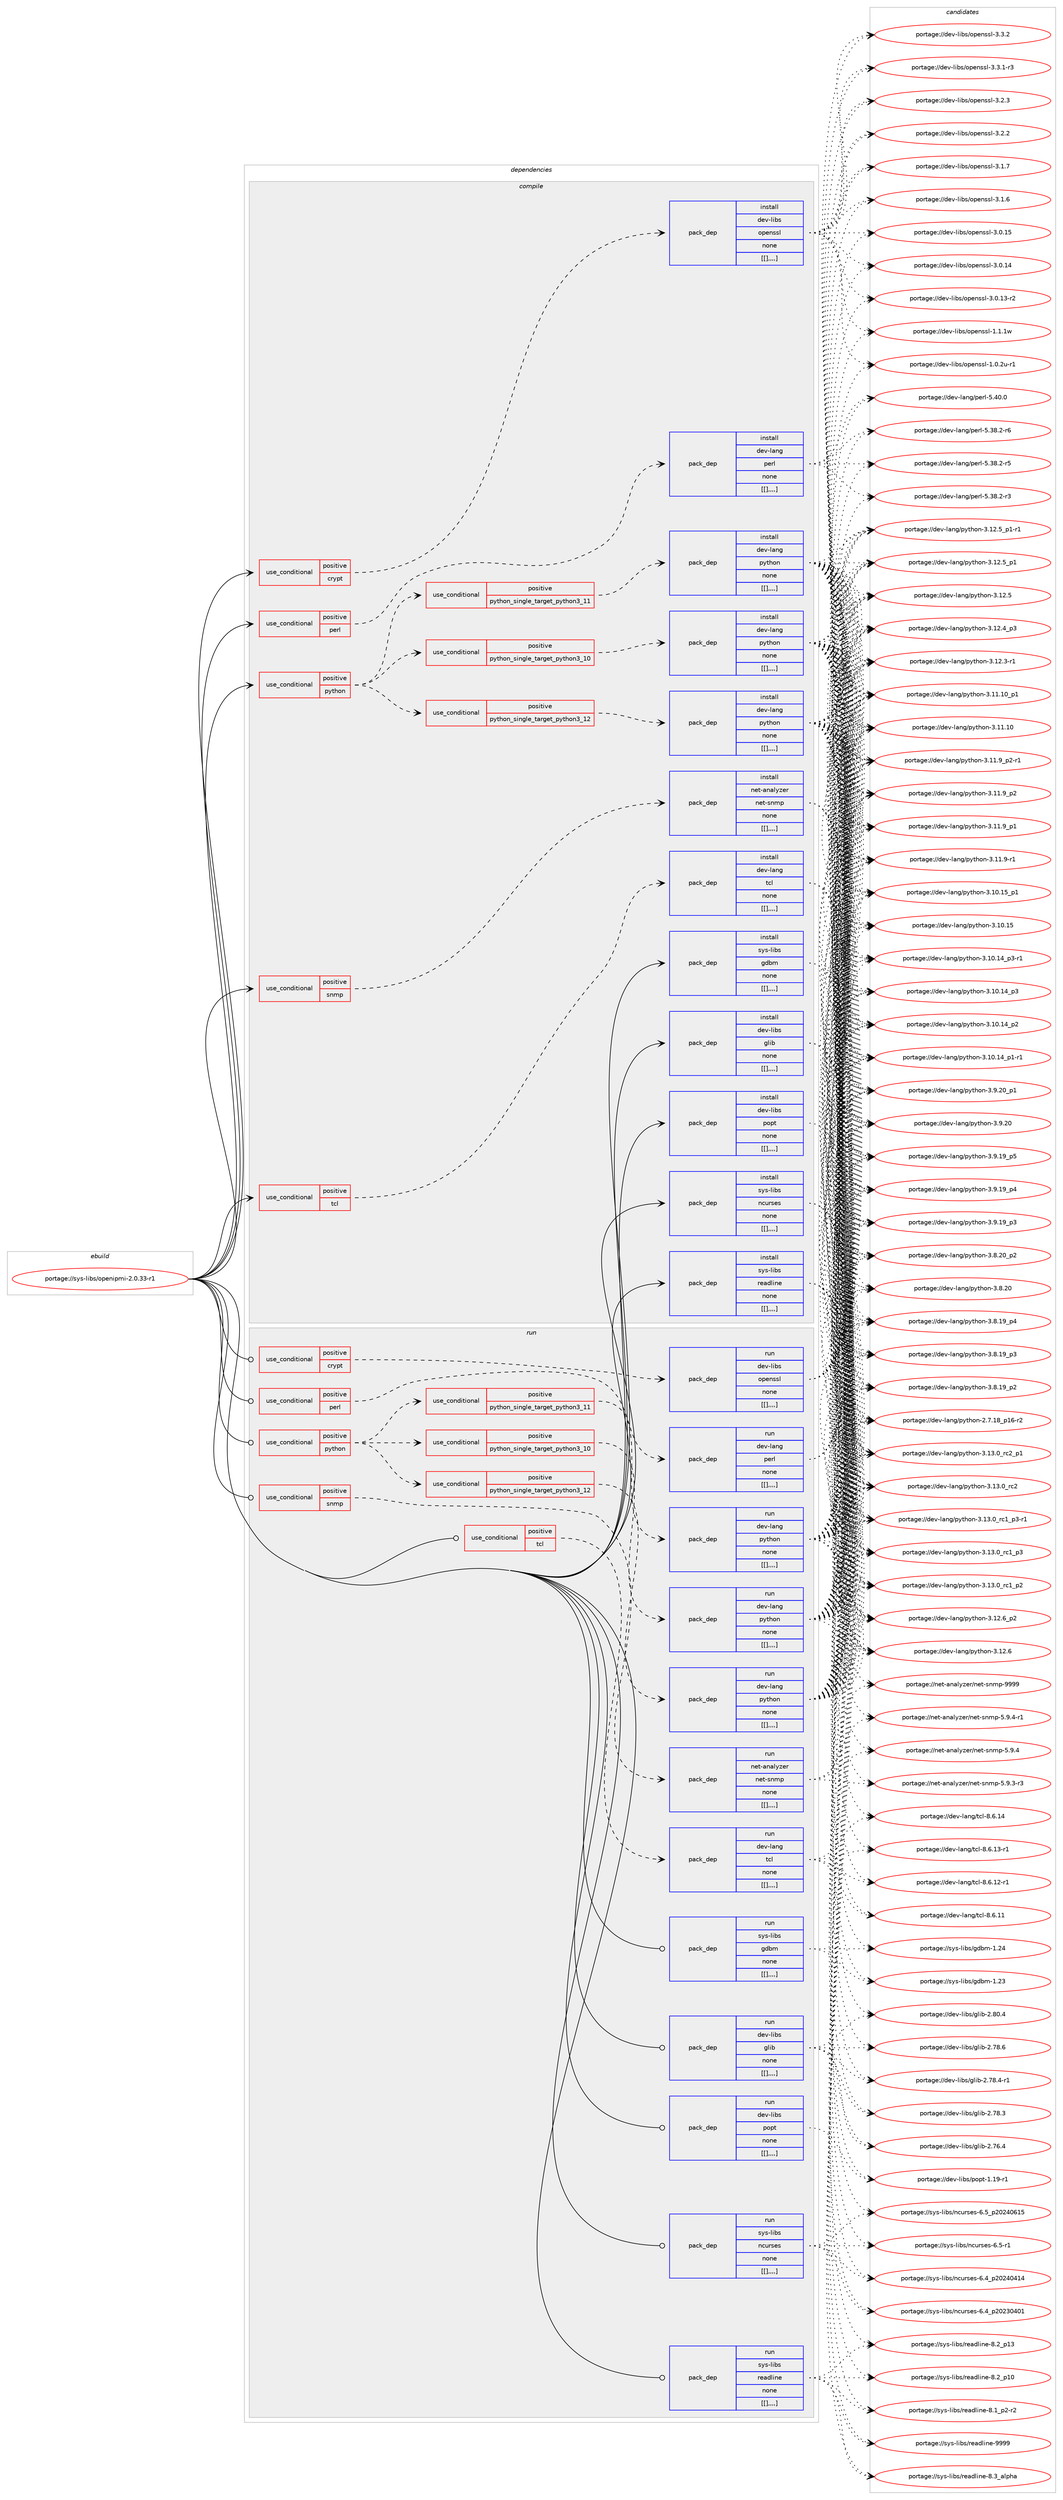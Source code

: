digraph prolog {

# *************
# Graph options
# *************

newrank=true;
concentrate=true;
compound=true;
graph [rankdir=LR,fontname=Helvetica,fontsize=10,ranksep=1.5];#, ranksep=2.5, nodesep=0.2];
edge  [arrowhead=vee];
node  [fontname=Helvetica,fontsize=10];

# **********
# The ebuild
# **********

subgraph cluster_leftcol {
color=gray;
label=<<i>ebuild</i>>;
id [label="portage://sys-libs/openipmi-2.0.33-r1", color=red, width=4, href="../sys-libs/openipmi-2.0.33-r1.svg"];
}

# ****************
# The dependencies
# ****************

subgraph cluster_midcol {
color=gray;
label=<<i>dependencies</i>>;
subgraph cluster_compile {
fillcolor="#eeeeee";
style=filled;
label=<<i>compile</i>>;
subgraph cond10382 {
dependency27933 [label=<<TABLE BORDER="0" CELLBORDER="1" CELLSPACING="0" CELLPADDING="4"><TR><TD ROWSPAN="3" CELLPADDING="10">use_conditional</TD></TR><TR><TD>positive</TD></TR><TR><TD>crypt</TD></TR></TABLE>>, shape=none, color=red];
subgraph pack17473 {
dependency27934 [label=<<TABLE BORDER="0" CELLBORDER="1" CELLSPACING="0" CELLPADDING="4" WIDTH="220"><TR><TD ROWSPAN="6" CELLPADDING="30">pack_dep</TD></TR><TR><TD WIDTH="110">install</TD></TR><TR><TD>dev-libs</TD></TR><TR><TD>openssl</TD></TR><TR><TD>none</TD></TR><TR><TD>[[],,,,]</TD></TR></TABLE>>, shape=none, color=blue];
}
dependency27933:e -> dependency27934:w [weight=20,style="dashed",arrowhead="vee"];
}
id:e -> dependency27933:w [weight=20,style="solid",arrowhead="vee"];
subgraph cond10383 {
dependency27935 [label=<<TABLE BORDER="0" CELLBORDER="1" CELLSPACING="0" CELLPADDING="4"><TR><TD ROWSPAN="3" CELLPADDING="10">use_conditional</TD></TR><TR><TD>positive</TD></TR><TR><TD>perl</TD></TR></TABLE>>, shape=none, color=red];
subgraph pack17474 {
dependency27936 [label=<<TABLE BORDER="0" CELLBORDER="1" CELLSPACING="0" CELLPADDING="4" WIDTH="220"><TR><TD ROWSPAN="6" CELLPADDING="30">pack_dep</TD></TR><TR><TD WIDTH="110">install</TD></TR><TR><TD>dev-lang</TD></TR><TR><TD>perl</TD></TR><TR><TD>none</TD></TR><TR><TD>[[],,,,]</TD></TR></TABLE>>, shape=none, color=blue];
}
dependency27935:e -> dependency27936:w [weight=20,style="dashed",arrowhead="vee"];
}
id:e -> dependency27935:w [weight=20,style="solid",arrowhead="vee"];
subgraph cond10384 {
dependency27937 [label=<<TABLE BORDER="0" CELLBORDER="1" CELLSPACING="0" CELLPADDING="4"><TR><TD ROWSPAN="3" CELLPADDING="10">use_conditional</TD></TR><TR><TD>positive</TD></TR><TR><TD>python</TD></TR></TABLE>>, shape=none, color=red];
subgraph cond10385 {
dependency27938 [label=<<TABLE BORDER="0" CELLBORDER="1" CELLSPACING="0" CELLPADDING="4"><TR><TD ROWSPAN="3" CELLPADDING="10">use_conditional</TD></TR><TR><TD>positive</TD></TR><TR><TD>python_single_target_python3_10</TD></TR></TABLE>>, shape=none, color=red];
subgraph pack17475 {
dependency27939 [label=<<TABLE BORDER="0" CELLBORDER="1" CELLSPACING="0" CELLPADDING="4" WIDTH="220"><TR><TD ROWSPAN="6" CELLPADDING="30">pack_dep</TD></TR><TR><TD WIDTH="110">install</TD></TR><TR><TD>dev-lang</TD></TR><TR><TD>python</TD></TR><TR><TD>none</TD></TR><TR><TD>[[],,,,]</TD></TR></TABLE>>, shape=none, color=blue];
}
dependency27938:e -> dependency27939:w [weight=20,style="dashed",arrowhead="vee"];
}
dependency27937:e -> dependency27938:w [weight=20,style="dashed",arrowhead="vee"];
subgraph cond10386 {
dependency27940 [label=<<TABLE BORDER="0" CELLBORDER="1" CELLSPACING="0" CELLPADDING="4"><TR><TD ROWSPAN="3" CELLPADDING="10">use_conditional</TD></TR><TR><TD>positive</TD></TR><TR><TD>python_single_target_python3_11</TD></TR></TABLE>>, shape=none, color=red];
subgraph pack17476 {
dependency27941 [label=<<TABLE BORDER="0" CELLBORDER="1" CELLSPACING="0" CELLPADDING="4" WIDTH="220"><TR><TD ROWSPAN="6" CELLPADDING="30">pack_dep</TD></TR><TR><TD WIDTH="110">install</TD></TR><TR><TD>dev-lang</TD></TR><TR><TD>python</TD></TR><TR><TD>none</TD></TR><TR><TD>[[],,,,]</TD></TR></TABLE>>, shape=none, color=blue];
}
dependency27940:e -> dependency27941:w [weight=20,style="dashed",arrowhead="vee"];
}
dependency27937:e -> dependency27940:w [weight=20,style="dashed",arrowhead="vee"];
subgraph cond10387 {
dependency27942 [label=<<TABLE BORDER="0" CELLBORDER="1" CELLSPACING="0" CELLPADDING="4"><TR><TD ROWSPAN="3" CELLPADDING="10">use_conditional</TD></TR><TR><TD>positive</TD></TR><TR><TD>python_single_target_python3_12</TD></TR></TABLE>>, shape=none, color=red];
subgraph pack17477 {
dependency27943 [label=<<TABLE BORDER="0" CELLBORDER="1" CELLSPACING="0" CELLPADDING="4" WIDTH="220"><TR><TD ROWSPAN="6" CELLPADDING="30">pack_dep</TD></TR><TR><TD WIDTH="110">install</TD></TR><TR><TD>dev-lang</TD></TR><TR><TD>python</TD></TR><TR><TD>none</TD></TR><TR><TD>[[],,,,]</TD></TR></TABLE>>, shape=none, color=blue];
}
dependency27942:e -> dependency27943:w [weight=20,style="dashed",arrowhead="vee"];
}
dependency27937:e -> dependency27942:w [weight=20,style="dashed",arrowhead="vee"];
}
id:e -> dependency27937:w [weight=20,style="solid",arrowhead="vee"];
subgraph cond10388 {
dependency27944 [label=<<TABLE BORDER="0" CELLBORDER="1" CELLSPACING="0" CELLPADDING="4"><TR><TD ROWSPAN="3" CELLPADDING="10">use_conditional</TD></TR><TR><TD>positive</TD></TR><TR><TD>snmp</TD></TR></TABLE>>, shape=none, color=red];
subgraph pack17478 {
dependency27945 [label=<<TABLE BORDER="0" CELLBORDER="1" CELLSPACING="0" CELLPADDING="4" WIDTH="220"><TR><TD ROWSPAN="6" CELLPADDING="30">pack_dep</TD></TR><TR><TD WIDTH="110">install</TD></TR><TR><TD>net-analyzer</TD></TR><TR><TD>net-snmp</TD></TR><TR><TD>none</TD></TR><TR><TD>[[],,,,]</TD></TR></TABLE>>, shape=none, color=blue];
}
dependency27944:e -> dependency27945:w [weight=20,style="dashed",arrowhead="vee"];
}
id:e -> dependency27944:w [weight=20,style="solid",arrowhead="vee"];
subgraph cond10389 {
dependency27946 [label=<<TABLE BORDER="0" CELLBORDER="1" CELLSPACING="0" CELLPADDING="4"><TR><TD ROWSPAN="3" CELLPADDING="10">use_conditional</TD></TR><TR><TD>positive</TD></TR><TR><TD>tcl</TD></TR></TABLE>>, shape=none, color=red];
subgraph pack17479 {
dependency27947 [label=<<TABLE BORDER="0" CELLBORDER="1" CELLSPACING="0" CELLPADDING="4" WIDTH="220"><TR><TD ROWSPAN="6" CELLPADDING="30">pack_dep</TD></TR><TR><TD WIDTH="110">install</TD></TR><TR><TD>dev-lang</TD></TR><TR><TD>tcl</TD></TR><TR><TD>none</TD></TR><TR><TD>[[],,,,]</TD></TR></TABLE>>, shape=none, color=blue];
}
dependency27946:e -> dependency27947:w [weight=20,style="dashed",arrowhead="vee"];
}
id:e -> dependency27946:w [weight=20,style="solid",arrowhead="vee"];
subgraph pack17480 {
dependency27948 [label=<<TABLE BORDER="0" CELLBORDER="1" CELLSPACING="0" CELLPADDING="4" WIDTH="220"><TR><TD ROWSPAN="6" CELLPADDING="30">pack_dep</TD></TR><TR><TD WIDTH="110">install</TD></TR><TR><TD>dev-libs</TD></TR><TR><TD>glib</TD></TR><TR><TD>none</TD></TR><TR><TD>[[],,,,]</TD></TR></TABLE>>, shape=none, color=blue];
}
id:e -> dependency27948:w [weight=20,style="solid",arrowhead="vee"];
subgraph pack17481 {
dependency27949 [label=<<TABLE BORDER="0" CELLBORDER="1" CELLSPACING="0" CELLPADDING="4" WIDTH="220"><TR><TD ROWSPAN="6" CELLPADDING="30">pack_dep</TD></TR><TR><TD WIDTH="110">install</TD></TR><TR><TD>dev-libs</TD></TR><TR><TD>popt</TD></TR><TR><TD>none</TD></TR><TR><TD>[[],,,,]</TD></TR></TABLE>>, shape=none, color=blue];
}
id:e -> dependency27949:w [weight=20,style="solid",arrowhead="vee"];
subgraph pack17482 {
dependency27950 [label=<<TABLE BORDER="0" CELLBORDER="1" CELLSPACING="0" CELLPADDING="4" WIDTH="220"><TR><TD ROWSPAN="6" CELLPADDING="30">pack_dep</TD></TR><TR><TD WIDTH="110">install</TD></TR><TR><TD>sys-libs</TD></TR><TR><TD>gdbm</TD></TR><TR><TD>none</TD></TR><TR><TD>[[],,,,]</TD></TR></TABLE>>, shape=none, color=blue];
}
id:e -> dependency27950:w [weight=20,style="solid",arrowhead="vee"];
subgraph pack17483 {
dependency27951 [label=<<TABLE BORDER="0" CELLBORDER="1" CELLSPACING="0" CELLPADDING="4" WIDTH="220"><TR><TD ROWSPAN="6" CELLPADDING="30">pack_dep</TD></TR><TR><TD WIDTH="110">install</TD></TR><TR><TD>sys-libs</TD></TR><TR><TD>ncurses</TD></TR><TR><TD>none</TD></TR><TR><TD>[[],,,,]</TD></TR></TABLE>>, shape=none, color=blue];
}
id:e -> dependency27951:w [weight=20,style="solid",arrowhead="vee"];
subgraph pack17484 {
dependency27952 [label=<<TABLE BORDER="0" CELLBORDER="1" CELLSPACING="0" CELLPADDING="4" WIDTH="220"><TR><TD ROWSPAN="6" CELLPADDING="30">pack_dep</TD></TR><TR><TD WIDTH="110">install</TD></TR><TR><TD>sys-libs</TD></TR><TR><TD>readline</TD></TR><TR><TD>none</TD></TR><TR><TD>[[],,,,]</TD></TR></TABLE>>, shape=none, color=blue];
}
id:e -> dependency27952:w [weight=20,style="solid",arrowhead="vee"];
}
subgraph cluster_compileandrun {
fillcolor="#eeeeee";
style=filled;
label=<<i>compile and run</i>>;
}
subgraph cluster_run {
fillcolor="#eeeeee";
style=filled;
label=<<i>run</i>>;
subgraph cond10390 {
dependency27953 [label=<<TABLE BORDER="0" CELLBORDER="1" CELLSPACING="0" CELLPADDING="4"><TR><TD ROWSPAN="3" CELLPADDING="10">use_conditional</TD></TR><TR><TD>positive</TD></TR><TR><TD>crypt</TD></TR></TABLE>>, shape=none, color=red];
subgraph pack17485 {
dependency27954 [label=<<TABLE BORDER="0" CELLBORDER="1" CELLSPACING="0" CELLPADDING="4" WIDTH="220"><TR><TD ROWSPAN="6" CELLPADDING="30">pack_dep</TD></TR><TR><TD WIDTH="110">run</TD></TR><TR><TD>dev-libs</TD></TR><TR><TD>openssl</TD></TR><TR><TD>none</TD></TR><TR><TD>[[],,,,]</TD></TR></TABLE>>, shape=none, color=blue];
}
dependency27953:e -> dependency27954:w [weight=20,style="dashed",arrowhead="vee"];
}
id:e -> dependency27953:w [weight=20,style="solid",arrowhead="odot"];
subgraph cond10391 {
dependency27955 [label=<<TABLE BORDER="0" CELLBORDER="1" CELLSPACING="0" CELLPADDING="4"><TR><TD ROWSPAN="3" CELLPADDING="10">use_conditional</TD></TR><TR><TD>positive</TD></TR><TR><TD>perl</TD></TR></TABLE>>, shape=none, color=red];
subgraph pack17486 {
dependency27956 [label=<<TABLE BORDER="0" CELLBORDER="1" CELLSPACING="0" CELLPADDING="4" WIDTH="220"><TR><TD ROWSPAN="6" CELLPADDING="30">pack_dep</TD></TR><TR><TD WIDTH="110">run</TD></TR><TR><TD>dev-lang</TD></TR><TR><TD>perl</TD></TR><TR><TD>none</TD></TR><TR><TD>[[],,,,]</TD></TR></TABLE>>, shape=none, color=blue];
}
dependency27955:e -> dependency27956:w [weight=20,style="dashed",arrowhead="vee"];
}
id:e -> dependency27955:w [weight=20,style="solid",arrowhead="odot"];
subgraph cond10392 {
dependency27957 [label=<<TABLE BORDER="0" CELLBORDER="1" CELLSPACING="0" CELLPADDING="4"><TR><TD ROWSPAN="3" CELLPADDING="10">use_conditional</TD></TR><TR><TD>positive</TD></TR><TR><TD>python</TD></TR></TABLE>>, shape=none, color=red];
subgraph cond10393 {
dependency27958 [label=<<TABLE BORDER="0" CELLBORDER="1" CELLSPACING="0" CELLPADDING="4"><TR><TD ROWSPAN="3" CELLPADDING="10">use_conditional</TD></TR><TR><TD>positive</TD></TR><TR><TD>python_single_target_python3_10</TD></TR></TABLE>>, shape=none, color=red];
subgraph pack17487 {
dependency27959 [label=<<TABLE BORDER="0" CELLBORDER="1" CELLSPACING="0" CELLPADDING="4" WIDTH="220"><TR><TD ROWSPAN="6" CELLPADDING="30">pack_dep</TD></TR><TR><TD WIDTH="110">run</TD></TR><TR><TD>dev-lang</TD></TR><TR><TD>python</TD></TR><TR><TD>none</TD></TR><TR><TD>[[],,,,]</TD></TR></TABLE>>, shape=none, color=blue];
}
dependency27958:e -> dependency27959:w [weight=20,style="dashed",arrowhead="vee"];
}
dependency27957:e -> dependency27958:w [weight=20,style="dashed",arrowhead="vee"];
subgraph cond10394 {
dependency27960 [label=<<TABLE BORDER="0" CELLBORDER="1" CELLSPACING="0" CELLPADDING="4"><TR><TD ROWSPAN="3" CELLPADDING="10">use_conditional</TD></TR><TR><TD>positive</TD></TR><TR><TD>python_single_target_python3_11</TD></TR></TABLE>>, shape=none, color=red];
subgraph pack17488 {
dependency27961 [label=<<TABLE BORDER="0" CELLBORDER="1" CELLSPACING="0" CELLPADDING="4" WIDTH="220"><TR><TD ROWSPAN="6" CELLPADDING="30">pack_dep</TD></TR><TR><TD WIDTH="110">run</TD></TR><TR><TD>dev-lang</TD></TR><TR><TD>python</TD></TR><TR><TD>none</TD></TR><TR><TD>[[],,,,]</TD></TR></TABLE>>, shape=none, color=blue];
}
dependency27960:e -> dependency27961:w [weight=20,style="dashed",arrowhead="vee"];
}
dependency27957:e -> dependency27960:w [weight=20,style="dashed",arrowhead="vee"];
subgraph cond10395 {
dependency27962 [label=<<TABLE BORDER="0" CELLBORDER="1" CELLSPACING="0" CELLPADDING="4"><TR><TD ROWSPAN="3" CELLPADDING="10">use_conditional</TD></TR><TR><TD>positive</TD></TR><TR><TD>python_single_target_python3_12</TD></TR></TABLE>>, shape=none, color=red];
subgraph pack17489 {
dependency27963 [label=<<TABLE BORDER="0" CELLBORDER="1" CELLSPACING="0" CELLPADDING="4" WIDTH="220"><TR><TD ROWSPAN="6" CELLPADDING="30">pack_dep</TD></TR><TR><TD WIDTH="110">run</TD></TR><TR><TD>dev-lang</TD></TR><TR><TD>python</TD></TR><TR><TD>none</TD></TR><TR><TD>[[],,,,]</TD></TR></TABLE>>, shape=none, color=blue];
}
dependency27962:e -> dependency27963:w [weight=20,style="dashed",arrowhead="vee"];
}
dependency27957:e -> dependency27962:w [weight=20,style="dashed",arrowhead="vee"];
}
id:e -> dependency27957:w [weight=20,style="solid",arrowhead="odot"];
subgraph cond10396 {
dependency27964 [label=<<TABLE BORDER="0" CELLBORDER="1" CELLSPACING="0" CELLPADDING="4"><TR><TD ROWSPAN="3" CELLPADDING="10">use_conditional</TD></TR><TR><TD>positive</TD></TR><TR><TD>snmp</TD></TR></TABLE>>, shape=none, color=red];
subgraph pack17490 {
dependency27965 [label=<<TABLE BORDER="0" CELLBORDER="1" CELLSPACING="0" CELLPADDING="4" WIDTH="220"><TR><TD ROWSPAN="6" CELLPADDING="30">pack_dep</TD></TR><TR><TD WIDTH="110">run</TD></TR><TR><TD>net-analyzer</TD></TR><TR><TD>net-snmp</TD></TR><TR><TD>none</TD></TR><TR><TD>[[],,,,]</TD></TR></TABLE>>, shape=none, color=blue];
}
dependency27964:e -> dependency27965:w [weight=20,style="dashed",arrowhead="vee"];
}
id:e -> dependency27964:w [weight=20,style="solid",arrowhead="odot"];
subgraph cond10397 {
dependency27966 [label=<<TABLE BORDER="0" CELLBORDER="1" CELLSPACING="0" CELLPADDING="4"><TR><TD ROWSPAN="3" CELLPADDING="10">use_conditional</TD></TR><TR><TD>positive</TD></TR><TR><TD>tcl</TD></TR></TABLE>>, shape=none, color=red];
subgraph pack17491 {
dependency27967 [label=<<TABLE BORDER="0" CELLBORDER="1" CELLSPACING="0" CELLPADDING="4" WIDTH="220"><TR><TD ROWSPAN="6" CELLPADDING="30">pack_dep</TD></TR><TR><TD WIDTH="110">run</TD></TR><TR><TD>dev-lang</TD></TR><TR><TD>tcl</TD></TR><TR><TD>none</TD></TR><TR><TD>[[],,,,]</TD></TR></TABLE>>, shape=none, color=blue];
}
dependency27966:e -> dependency27967:w [weight=20,style="dashed",arrowhead="vee"];
}
id:e -> dependency27966:w [weight=20,style="solid",arrowhead="odot"];
subgraph pack17492 {
dependency27968 [label=<<TABLE BORDER="0" CELLBORDER="1" CELLSPACING="0" CELLPADDING="4" WIDTH="220"><TR><TD ROWSPAN="6" CELLPADDING="30">pack_dep</TD></TR><TR><TD WIDTH="110">run</TD></TR><TR><TD>dev-libs</TD></TR><TR><TD>glib</TD></TR><TR><TD>none</TD></TR><TR><TD>[[],,,,]</TD></TR></TABLE>>, shape=none, color=blue];
}
id:e -> dependency27968:w [weight=20,style="solid",arrowhead="odot"];
subgraph pack17493 {
dependency27969 [label=<<TABLE BORDER="0" CELLBORDER="1" CELLSPACING="0" CELLPADDING="4" WIDTH="220"><TR><TD ROWSPAN="6" CELLPADDING="30">pack_dep</TD></TR><TR><TD WIDTH="110">run</TD></TR><TR><TD>dev-libs</TD></TR><TR><TD>popt</TD></TR><TR><TD>none</TD></TR><TR><TD>[[],,,,]</TD></TR></TABLE>>, shape=none, color=blue];
}
id:e -> dependency27969:w [weight=20,style="solid",arrowhead="odot"];
subgraph pack17494 {
dependency27970 [label=<<TABLE BORDER="0" CELLBORDER="1" CELLSPACING="0" CELLPADDING="4" WIDTH="220"><TR><TD ROWSPAN="6" CELLPADDING="30">pack_dep</TD></TR><TR><TD WIDTH="110">run</TD></TR><TR><TD>sys-libs</TD></TR><TR><TD>gdbm</TD></TR><TR><TD>none</TD></TR><TR><TD>[[],,,,]</TD></TR></TABLE>>, shape=none, color=blue];
}
id:e -> dependency27970:w [weight=20,style="solid",arrowhead="odot"];
subgraph pack17495 {
dependency27971 [label=<<TABLE BORDER="0" CELLBORDER="1" CELLSPACING="0" CELLPADDING="4" WIDTH="220"><TR><TD ROWSPAN="6" CELLPADDING="30">pack_dep</TD></TR><TR><TD WIDTH="110">run</TD></TR><TR><TD>sys-libs</TD></TR><TR><TD>ncurses</TD></TR><TR><TD>none</TD></TR><TR><TD>[[],,,,]</TD></TR></TABLE>>, shape=none, color=blue];
}
id:e -> dependency27971:w [weight=20,style="solid",arrowhead="odot"];
subgraph pack17496 {
dependency27972 [label=<<TABLE BORDER="0" CELLBORDER="1" CELLSPACING="0" CELLPADDING="4" WIDTH="220"><TR><TD ROWSPAN="6" CELLPADDING="30">pack_dep</TD></TR><TR><TD WIDTH="110">run</TD></TR><TR><TD>sys-libs</TD></TR><TR><TD>readline</TD></TR><TR><TD>none</TD></TR><TR><TD>[[],,,,]</TD></TR></TABLE>>, shape=none, color=blue];
}
id:e -> dependency27972:w [weight=20,style="solid",arrowhead="odot"];
}
}

# **************
# The candidates
# **************

subgraph cluster_choices {
rank=same;
color=gray;
label=<<i>candidates</i>>;

subgraph choice17473 {
color=black;
nodesep=1;
choice100101118451081059811547111112101110115115108455146514650 [label="portage://dev-libs/openssl-3.3.2", color=red, width=4,href="../dev-libs/openssl-3.3.2.svg"];
choice1001011184510810598115471111121011101151151084551465146494511451 [label="portage://dev-libs/openssl-3.3.1-r3", color=red, width=4,href="../dev-libs/openssl-3.3.1-r3.svg"];
choice100101118451081059811547111112101110115115108455146504651 [label="portage://dev-libs/openssl-3.2.3", color=red, width=4,href="../dev-libs/openssl-3.2.3.svg"];
choice100101118451081059811547111112101110115115108455146504650 [label="portage://dev-libs/openssl-3.2.2", color=red, width=4,href="../dev-libs/openssl-3.2.2.svg"];
choice100101118451081059811547111112101110115115108455146494655 [label="portage://dev-libs/openssl-3.1.7", color=red, width=4,href="../dev-libs/openssl-3.1.7.svg"];
choice100101118451081059811547111112101110115115108455146494654 [label="portage://dev-libs/openssl-3.1.6", color=red, width=4,href="../dev-libs/openssl-3.1.6.svg"];
choice10010111845108105981154711111210111011511510845514648464953 [label="portage://dev-libs/openssl-3.0.15", color=red, width=4,href="../dev-libs/openssl-3.0.15.svg"];
choice10010111845108105981154711111210111011511510845514648464952 [label="portage://dev-libs/openssl-3.0.14", color=red, width=4,href="../dev-libs/openssl-3.0.14.svg"];
choice100101118451081059811547111112101110115115108455146484649514511450 [label="portage://dev-libs/openssl-3.0.13-r2", color=red, width=4,href="../dev-libs/openssl-3.0.13-r2.svg"];
choice100101118451081059811547111112101110115115108454946494649119 [label="portage://dev-libs/openssl-1.1.1w", color=red, width=4,href="../dev-libs/openssl-1.1.1w.svg"];
choice1001011184510810598115471111121011101151151084549464846501174511449 [label="portage://dev-libs/openssl-1.0.2u-r1", color=red, width=4,href="../dev-libs/openssl-1.0.2u-r1.svg"];
dependency27934:e -> choice100101118451081059811547111112101110115115108455146514650:w [style=dotted,weight="100"];
dependency27934:e -> choice1001011184510810598115471111121011101151151084551465146494511451:w [style=dotted,weight="100"];
dependency27934:e -> choice100101118451081059811547111112101110115115108455146504651:w [style=dotted,weight="100"];
dependency27934:e -> choice100101118451081059811547111112101110115115108455146504650:w [style=dotted,weight="100"];
dependency27934:e -> choice100101118451081059811547111112101110115115108455146494655:w [style=dotted,weight="100"];
dependency27934:e -> choice100101118451081059811547111112101110115115108455146494654:w [style=dotted,weight="100"];
dependency27934:e -> choice10010111845108105981154711111210111011511510845514648464953:w [style=dotted,weight="100"];
dependency27934:e -> choice10010111845108105981154711111210111011511510845514648464952:w [style=dotted,weight="100"];
dependency27934:e -> choice100101118451081059811547111112101110115115108455146484649514511450:w [style=dotted,weight="100"];
dependency27934:e -> choice100101118451081059811547111112101110115115108454946494649119:w [style=dotted,weight="100"];
dependency27934:e -> choice1001011184510810598115471111121011101151151084549464846501174511449:w [style=dotted,weight="100"];
}
subgraph choice17474 {
color=black;
nodesep=1;
choice10010111845108971101034711210111410845534652484648 [label="portage://dev-lang/perl-5.40.0", color=red, width=4,href="../dev-lang/perl-5.40.0.svg"];
choice100101118451089711010347112101114108455346515646504511454 [label="portage://dev-lang/perl-5.38.2-r6", color=red, width=4,href="../dev-lang/perl-5.38.2-r6.svg"];
choice100101118451089711010347112101114108455346515646504511453 [label="portage://dev-lang/perl-5.38.2-r5", color=red, width=4,href="../dev-lang/perl-5.38.2-r5.svg"];
choice100101118451089711010347112101114108455346515646504511451 [label="portage://dev-lang/perl-5.38.2-r3", color=red, width=4,href="../dev-lang/perl-5.38.2-r3.svg"];
dependency27936:e -> choice10010111845108971101034711210111410845534652484648:w [style=dotted,weight="100"];
dependency27936:e -> choice100101118451089711010347112101114108455346515646504511454:w [style=dotted,weight="100"];
dependency27936:e -> choice100101118451089711010347112101114108455346515646504511453:w [style=dotted,weight="100"];
dependency27936:e -> choice100101118451089711010347112101114108455346515646504511451:w [style=dotted,weight="100"];
}
subgraph choice17475 {
color=black;
nodesep=1;
choice100101118451089711010347112121116104111110455146495146489511499509511249 [label="portage://dev-lang/python-3.13.0_rc2_p1", color=red, width=4,href="../dev-lang/python-3.13.0_rc2_p1.svg"];
choice10010111845108971101034711212111610411111045514649514648951149950 [label="portage://dev-lang/python-3.13.0_rc2", color=red, width=4,href="../dev-lang/python-3.13.0_rc2.svg"];
choice1001011184510897110103471121211161041111104551464951464895114994995112514511449 [label="portage://dev-lang/python-3.13.0_rc1_p3-r1", color=red, width=4,href="../dev-lang/python-3.13.0_rc1_p3-r1.svg"];
choice100101118451089711010347112121116104111110455146495146489511499499511251 [label="portage://dev-lang/python-3.13.0_rc1_p3", color=red, width=4,href="../dev-lang/python-3.13.0_rc1_p3.svg"];
choice100101118451089711010347112121116104111110455146495146489511499499511250 [label="portage://dev-lang/python-3.13.0_rc1_p2", color=red, width=4,href="../dev-lang/python-3.13.0_rc1_p2.svg"];
choice100101118451089711010347112121116104111110455146495046549511250 [label="portage://dev-lang/python-3.12.6_p2", color=red, width=4,href="../dev-lang/python-3.12.6_p2.svg"];
choice10010111845108971101034711212111610411111045514649504654 [label="portage://dev-lang/python-3.12.6", color=red, width=4,href="../dev-lang/python-3.12.6.svg"];
choice1001011184510897110103471121211161041111104551464950465395112494511449 [label="portage://dev-lang/python-3.12.5_p1-r1", color=red, width=4,href="../dev-lang/python-3.12.5_p1-r1.svg"];
choice100101118451089711010347112121116104111110455146495046539511249 [label="portage://dev-lang/python-3.12.5_p1", color=red, width=4,href="../dev-lang/python-3.12.5_p1.svg"];
choice10010111845108971101034711212111610411111045514649504653 [label="portage://dev-lang/python-3.12.5", color=red, width=4,href="../dev-lang/python-3.12.5.svg"];
choice100101118451089711010347112121116104111110455146495046529511251 [label="portage://dev-lang/python-3.12.4_p3", color=red, width=4,href="../dev-lang/python-3.12.4_p3.svg"];
choice100101118451089711010347112121116104111110455146495046514511449 [label="portage://dev-lang/python-3.12.3-r1", color=red, width=4,href="../dev-lang/python-3.12.3-r1.svg"];
choice10010111845108971101034711212111610411111045514649494649489511249 [label="portage://dev-lang/python-3.11.10_p1", color=red, width=4,href="../dev-lang/python-3.11.10_p1.svg"];
choice1001011184510897110103471121211161041111104551464949464948 [label="portage://dev-lang/python-3.11.10", color=red, width=4,href="../dev-lang/python-3.11.10.svg"];
choice1001011184510897110103471121211161041111104551464949465795112504511449 [label="portage://dev-lang/python-3.11.9_p2-r1", color=red, width=4,href="../dev-lang/python-3.11.9_p2-r1.svg"];
choice100101118451089711010347112121116104111110455146494946579511250 [label="portage://dev-lang/python-3.11.9_p2", color=red, width=4,href="../dev-lang/python-3.11.9_p2.svg"];
choice100101118451089711010347112121116104111110455146494946579511249 [label="portage://dev-lang/python-3.11.9_p1", color=red, width=4,href="../dev-lang/python-3.11.9_p1.svg"];
choice100101118451089711010347112121116104111110455146494946574511449 [label="portage://dev-lang/python-3.11.9-r1", color=red, width=4,href="../dev-lang/python-3.11.9-r1.svg"];
choice10010111845108971101034711212111610411111045514649484649539511249 [label="portage://dev-lang/python-3.10.15_p1", color=red, width=4,href="../dev-lang/python-3.10.15_p1.svg"];
choice1001011184510897110103471121211161041111104551464948464953 [label="portage://dev-lang/python-3.10.15", color=red, width=4,href="../dev-lang/python-3.10.15.svg"];
choice100101118451089711010347112121116104111110455146494846495295112514511449 [label="portage://dev-lang/python-3.10.14_p3-r1", color=red, width=4,href="../dev-lang/python-3.10.14_p3-r1.svg"];
choice10010111845108971101034711212111610411111045514649484649529511251 [label="portage://dev-lang/python-3.10.14_p3", color=red, width=4,href="../dev-lang/python-3.10.14_p3.svg"];
choice10010111845108971101034711212111610411111045514649484649529511250 [label="portage://dev-lang/python-3.10.14_p2", color=red, width=4,href="../dev-lang/python-3.10.14_p2.svg"];
choice100101118451089711010347112121116104111110455146494846495295112494511449 [label="portage://dev-lang/python-3.10.14_p1-r1", color=red, width=4,href="../dev-lang/python-3.10.14_p1-r1.svg"];
choice100101118451089711010347112121116104111110455146574650489511249 [label="portage://dev-lang/python-3.9.20_p1", color=red, width=4,href="../dev-lang/python-3.9.20_p1.svg"];
choice10010111845108971101034711212111610411111045514657465048 [label="portage://dev-lang/python-3.9.20", color=red, width=4,href="../dev-lang/python-3.9.20.svg"];
choice100101118451089711010347112121116104111110455146574649579511253 [label="portage://dev-lang/python-3.9.19_p5", color=red, width=4,href="../dev-lang/python-3.9.19_p5.svg"];
choice100101118451089711010347112121116104111110455146574649579511252 [label="portage://dev-lang/python-3.9.19_p4", color=red, width=4,href="../dev-lang/python-3.9.19_p4.svg"];
choice100101118451089711010347112121116104111110455146574649579511251 [label="portage://dev-lang/python-3.9.19_p3", color=red, width=4,href="../dev-lang/python-3.9.19_p3.svg"];
choice100101118451089711010347112121116104111110455146564650489511250 [label="portage://dev-lang/python-3.8.20_p2", color=red, width=4,href="../dev-lang/python-3.8.20_p2.svg"];
choice10010111845108971101034711212111610411111045514656465048 [label="portage://dev-lang/python-3.8.20", color=red, width=4,href="../dev-lang/python-3.8.20.svg"];
choice100101118451089711010347112121116104111110455146564649579511252 [label="portage://dev-lang/python-3.8.19_p4", color=red, width=4,href="../dev-lang/python-3.8.19_p4.svg"];
choice100101118451089711010347112121116104111110455146564649579511251 [label="portage://dev-lang/python-3.8.19_p3", color=red, width=4,href="../dev-lang/python-3.8.19_p3.svg"];
choice100101118451089711010347112121116104111110455146564649579511250 [label="portage://dev-lang/python-3.8.19_p2", color=red, width=4,href="../dev-lang/python-3.8.19_p2.svg"];
choice100101118451089711010347112121116104111110455046554649569511249544511450 [label="portage://dev-lang/python-2.7.18_p16-r2", color=red, width=4,href="../dev-lang/python-2.7.18_p16-r2.svg"];
dependency27939:e -> choice100101118451089711010347112121116104111110455146495146489511499509511249:w [style=dotted,weight="100"];
dependency27939:e -> choice10010111845108971101034711212111610411111045514649514648951149950:w [style=dotted,weight="100"];
dependency27939:e -> choice1001011184510897110103471121211161041111104551464951464895114994995112514511449:w [style=dotted,weight="100"];
dependency27939:e -> choice100101118451089711010347112121116104111110455146495146489511499499511251:w [style=dotted,weight="100"];
dependency27939:e -> choice100101118451089711010347112121116104111110455146495146489511499499511250:w [style=dotted,weight="100"];
dependency27939:e -> choice100101118451089711010347112121116104111110455146495046549511250:w [style=dotted,weight="100"];
dependency27939:e -> choice10010111845108971101034711212111610411111045514649504654:w [style=dotted,weight="100"];
dependency27939:e -> choice1001011184510897110103471121211161041111104551464950465395112494511449:w [style=dotted,weight="100"];
dependency27939:e -> choice100101118451089711010347112121116104111110455146495046539511249:w [style=dotted,weight="100"];
dependency27939:e -> choice10010111845108971101034711212111610411111045514649504653:w [style=dotted,weight="100"];
dependency27939:e -> choice100101118451089711010347112121116104111110455146495046529511251:w [style=dotted,weight="100"];
dependency27939:e -> choice100101118451089711010347112121116104111110455146495046514511449:w [style=dotted,weight="100"];
dependency27939:e -> choice10010111845108971101034711212111610411111045514649494649489511249:w [style=dotted,weight="100"];
dependency27939:e -> choice1001011184510897110103471121211161041111104551464949464948:w [style=dotted,weight="100"];
dependency27939:e -> choice1001011184510897110103471121211161041111104551464949465795112504511449:w [style=dotted,weight="100"];
dependency27939:e -> choice100101118451089711010347112121116104111110455146494946579511250:w [style=dotted,weight="100"];
dependency27939:e -> choice100101118451089711010347112121116104111110455146494946579511249:w [style=dotted,weight="100"];
dependency27939:e -> choice100101118451089711010347112121116104111110455146494946574511449:w [style=dotted,weight="100"];
dependency27939:e -> choice10010111845108971101034711212111610411111045514649484649539511249:w [style=dotted,weight="100"];
dependency27939:e -> choice1001011184510897110103471121211161041111104551464948464953:w [style=dotted,weight="100"];
dependency27939:e -> choice100101118451089711010347112121116104111110455146494846495295112514511449:w [style=dotted,weight="100"];
dependency27939:e -> choice10010111845108971101034711212111610411111045514649484649529511251:w [style=dotted,weight="100"];
dependency27939:e -> choice10010111845108971101034711212111610411111045514649484649529511250:w [style=dotted,weight="100"];
dependency27939:e -> choice100101118451089711010347112121116104111110455146494846495295112494511449:w [style=dotted,weight="100"];
dependency27939:e -> choice100101118451089711010347112121116104111110455146574650489511249:w [style=dotted,weight="100"];
dependency27939:e -> choice10010111845108971101034711212111610411111045514657465048:w [style=dotted,weight="100"];
dependency27939:e -> choice100101118451089711010347112121116104111110455146574649579511253:w [style=dotted,weight="100"];
dependency27939:e -> choice100101118451089711010347112121116104111110455146574649579511252:w [style=dotted,weight="100"];
dependency27939:e -> choice100101118451089711010347112121116104111110455146574649579511251:w [style=dotted,weight="100"];
dependency27939:e -> choice100101118451089711010347112121116104111110455146564650489511250:w [style=dotted,weight="100"];
dependency27939:e -> choice10010111845108971101034711212111610411111045514656465048:w [style=dotted,weight="100"];
dependency27939:e -> choice100101118451089711010347112121116104111110455146564649579511252:w [style=dotted,weight="100"];
dependency27939:e -> choice100101118451089711010347112121116104111110455146564649579511251:w [style=dotted,weight="100"];
dependency27939:e -> choice100101118451089711010347112121116104111110455146564649579511250:w [style=dotted,weight="100"];
dependency27939:e -> choice100101118451089711010347112121116104111110455046554649569511249544511450:w [style=dotted,weight="100"];
}
subgraph choice17476 {
color=black;
nodesep=1;
choice100101118451089711010347112121116104111110455146495146489511499509511249 [label="portage://dev-lang/python-3.13.0_rc2_p1", color=red, width=4,href="../dev-lang/python-3.13.0_rc2_p1.svg"];
choice10010111845108971101034711212111610411111045514649514648951149950 [label="portage://dev-lang/python-3.13.0_rc2", color=red, width=4,href="../dev-lang/python-3.13.0_rc2.svg"];
choice1001011184510897110103471121211161041111104551464951464895114994995112514511449 [label="portage://dev-lang/python-3.13.0_rc1_p3-r1", color=red, width=4,href="../dev-lang/python-3.13.0_rc1_p3-r1.svg"];
choice100101118451089711010347112121116104111110455146495146489511499499511251 [label="portage://dev-lang/python-3.13.0_rc1_p3", color=red, width=4,href="../dev-lang/python-3.13.0_rc1_p3.svg"];
choice100101118451089711010347112121116104111110455146495146489511499499511250 [label="portage://dev-lang/python-3.13.0_rc1_p2", color=red, width=4,href="../dev-lang/python-3.13.0_rc1_p2.svg"];
choice100101118451089711010347112121116104111110455146495046549511250 [label="portage://dev-lang/python-3.12.6_p2", color=red, width=4,href="../dev-lang/python-3.12.6_p2.svg"];
choice10010111845108971101034711212111610411111045514649504654 [label="portage://dev-lang/python-3.12.6", color=red, width=4,href="../dev-lang/python-3.12.6.svg"];
choice1001011184510897110103471121211161041111104551464950465395112494511449 [label="portage://dev-lang/python-3.12.5_p1-r1", color=red, width=4,href="../dev-lang/python-3.12.5_p1-r1.svg"];
choice100101118451089711010347112121116104111110455146495046539511249 [label="portage://dev-lang/python-3.12.5_p1", color=red, width=4,href="../dev-lang/python-3.12.5_p1.svg"];
choice10010111845108971101034711212111610411111045514649504653 [label="portage://dev-lang/python-3.12.5", color=red, width=4,href="../dev-lang/python-3.12.5.svg"];
choice100101118451089711010347112121116104111110455146495046529511251 [label="portage://dev-lang/python-3.12.4_p3", color=red, width=4,href="../dev-lang/python-3.12.4_p3.svg"];
choice100101118451089711010347112121116104111110455146495046514511449 [label="portage://dev-lang/python-3.12.3-r1", color=red, width=4,href="../dev-lang/python-3.12.3-r1.svg"];
choice10010111845108971101034711212111610411111045514649494649489511249 [label="portage://dev-lang/python-3.11.10_p1", color=red, width=4,href="../dev-lang/python-3.11.10_p1.svg"];
choice1001011184510897110103471121211161041111104551464949464948 [label="portage://dev-lang/python-3.11.10", color=red, width=4,href="../dev-lang/python-3.11.10.svg"];
choice1001011184510897110103471121211161041111104551464949465795112504511449 [label="portage://dev-lang/python-3.11.9_p2-r1", color=red, width=4,href="../dev-lang/python-3.11.9_p2-r1.svg"];
choice100101118451089711010347112121116104111110455146494946579511250 [label="portage://dev-lang/python-3.11.9_p2", color=red, width=4,href="../dev-lang/python-3.11.9_p2.svg"];
choice100101118451089711010347112121116104111110455146494946579511249 [label="portage://dev-lang/python-3.11.9_p1", color=red, width=4,href="../dev-lang/python-3.11.9_p1.svg"];
choice100101118451089711010347112121116104111110455146494946574511449 [label="portage://dev-lang/python-3.11.9-r1", color=red, width=4,href="../dev-lang/python-3.11.9-r1.svg"];
choice10010111845108971101034711212111610411111045514649484649539511249 [label="portage://dev-lang/python-3.10.15_p1", color=red, width=4,href="../dev-lang/python-3.10.15_p1.svg"];
choice1001011184510897110103471121211161041111104551464948464953 [label="portage://dev-lang/python-3.10.15", color=red, width=4,href="../dev-lang/python-3.10.15.svg"];
choice100101118451089711010347112121116104111110455146494846495295112514511449 [label="portage://dev-lang/python-3.10.14_p3-r1", color=red, width=4,href="../dev-lang/python-3.10.14_p3-r1.svg"];
choice10010111845108971101034711212111610411111045514649484649529511251 [label="portage://dev-lang/python-3.10.14_p3", color=red, width=4,href="../dev-lang/python-3.10.14_p3.svg"];
choice10010111845108971101034711212111610411111045514649484649529511250 [label="portage://dev-lang/python-3.10.14_p2", color=red, width=4,href="../dev-lang/python-3.10.14_p2.svg"];
choice100101118451089711010347112121116104111110455146494846495295112494511449 [label="portage://dev-lang/python-3.10.14_p1-r1", color=red, width=4,href="../dev-lang/python-3.10.14_p1-r1.svg"];
choice100101118451089711010347112121116104111110455146574650489511249 [label="portage://dev-lang/python-3.9.20_p1", color=red, width=4,href="../dev-lang/python-3.9.20_p1.svg"];
choice10010111845108971101034711212111610411111045514657465048 [label="portage://dev-lang/python-3.9.20", color=red, width=4,href="../dev-lang/python-3.9.20.svg"];
choice100101118451089711010347112121116104111110455146574649579511253 [label="portage://dev-lang/python-3.9.19_p5", color=red, width=4,href="../dev-lang/python-3.9.19_p5.svg"];
choice100101118451089711010347112121116104111110455146574649579511252 [label="portage://dev-lang/python-3.9.19_p4", color=red, width=4,href="../dev-lang/python-3.9.19_p4.svg"];
choice100101118451089711010347112121116104111110455146574649579511251 [label="portage://dev-lang/python-3.9.19_p3", color=red, width=4,href="../dev-lang/python-3.9.19_p3.svg"];
choice100101118451089711010347112121116104111110455146564650489511250 [label="portage://dev-lang/python-3.8.20_p2", color=red, width=4,href="../dev-lang/python-3.8.20_p2.svg"];
choice10010111845108971101034711212111610411111045514656465048 [label="portage://dev-lang/python-3.8.20", color=red, width=4,href="../dev-lang/python-3.8.20.svg"];
choice100101118451089711010347112121116104111110455146564649579511252 [label="portage://dev-lang/python-3.8.19_p4", color=red, width=4,href="../dev-lang/python-3.8.19_p4.svg"];
choice100101118451089711010347112121116104111110455146564649579511251 [label="portage://dev-lang/python-3.8.19_p3", color=red, width=4,href="../dev-lang/python-3.8.19_p3.svg"];
choice100101118451089711010347112121116104111110455146564649579511250 [label="portage://dev-lang/python-3.8.19_p2", color=red, width=4,href="../dev-lang/python-3.8.19_p2.svg"];
choice100101118451089711010347112121116104111110455046554649569511249544511450 [label="portage://dev-lang/python-2.7.18_p16-r2", color=red, width=4,href="../dev-lang/python-2.7.18_p16-r2.svg"];
dependency27941:e -> choice100101118451089711010347112121116104111110455146495146489511499509511249:w [style=dotted,weight="100"];
dependency27941:e -> choice10010111845108971101034711212111610411111045514649514648951149950:w [style=dotted,weight="100"];
dependency27941:e -> choice1001011184510897110103471121211161041111104551464951464895114994995112514511449:w [style=dotted,weight="100"];
dependency27941:e -> choice100101118451089711010347112121116104111110455146495146489511499499511251:w [style=dotted,weight="100"];
dependency27941:e -> choice100101118451089711010347112121116104111110455146495146489511499499511250:w [style=dotted,weight="100"];
dependency27941:e -> choice100101118451089711010347112121116104111110455146495046549511250:w [style=dotted,weight="100"];
dependency27941:e -> choice10010111845108971101034711212111610411111045514649504654:w [style=dotted,weight="100"];
dependency27941:e -> choice1001011184510897110103471121211161041111104551464950465395112494511449:w [style=dotted,weight="100"];
dependency27941:e -> choice100101118451089711010347112121116104111110455146495046539511249:w [style=dotted,weight="100"];
dependency27941:e -> choice10010111845108971101034711212111610411111045514649504653:w [style=dotted,weight="100"];
dependency27941:e -> choice100101118451089711010347112121116104111110455146495046529511251:w [style=dotted,weight="100"];
dependency27941:e -> choice100101118451089711010347112121116104111110455146495046514511449:w [style=dotted,weight="100"];
dependency27941:e -> choice10010111845108971101034711212111610411111045514649494649489511249:w [style=dotted,weight="100"];
dependency27941:e -> choice1001011184510897110103471121211161041111104551464949464948:w [style=dotted,weight="100"];
dependency27941:e -> choice1001011184510897110103471121211161041111104551464949465795112504511449:w [style=dotted,weight="100"];
dependency27941:e -> choice100101118451089711010347112121116104111110455146494946579511250:w [style=dotted,weight="100"];
dependency27941:e -> choice100101118451089711010347112121116104111110455146494946579511249:w [style=dotted,weight="100"];
dependency27941:e -> choice100101118451089711010347112121116104111110455146494946574511449:w [style=dotted,weight="100"];
dependency27941:e -> choice10010111845108971101034711212111610411111045514649484649539511249:w [style=dotted,weight="100"];
dependency27941:e -> choice1001011184510897110103471121211161041111104551464948464953:w [style=dotted,weight="100"];
dependency27941:e -> choice100101118451089711010347112121116104111110455146494846495295112514511449:w [style=dotted,weight="100"];
dependency27941:e -> choice10010111845108971101034711212111610411111045514649484649529511251:w [style=dotted,weight="100"];
dependency27941:e -> choice10010111845108971101034711212111610411111045514649484649529511250:w [style=dotted,weight="100"];
dependency27941:e -> choice100101118451089711010347112121116104111110455146494846495295112494511449:w [style=dotted,weight="100"];
dependency27941:e -> choice100101118451089711010347112121116104111110455146574650489511249:w [style=dotted,weight="100"];
dependency27941:e -> choice10010111845108971101034711212111610411111045514657465048:w [style=dotted,weight="100"];
dependency27941:e -> choice100101118451089711010347112121116104111110455146574649579511253:w [style=dotted,weight="100"];
dependency27941:e -> choice100101118451089711010347112121116104111110455146574649579511252:w [style=dotted,weight="100"];
dependency27941:e -> choice100101118451089711010347112121116104111110455146574649579511251:w [style=dotted,weight="100"];
dependency27941:e -> choice100101118451089711010347112121116104111110455146564650489511250:w [style=dotted,weight="100"];
dependency27941:e -> choice10010111845108971101034711212111610411111045514656465048:w [style=dotted,weight="100"];
dependency27941:e -> choice100101118451089711010347112121116104111110455146564649579511252:w [style=dotted,weight="100"];
dependency27941:e -> choice100101118451089711010347112121116104111110455146564649579511251:w [style=dotted,weight="100"];
dependency27941:e -> choice100101118451089711010347112121116104111110455146564649579511250:w [style=dotted,weight="100"];
dependency27941:e -> choice100101118451089711010347112121116104111110455046554649569511249544511450:w [style=dotted,weight="100"];
}
subgraph choice17477 {
color=black;
nodesep=1;
choice100101118451089711010347112121116104111110455146495146489511499509511249 [label="portage://dev-lang/python-3.13.0_rc2_p1", color=red, width=4,href="../dev-lang/python-3.13.0_rc2_p1.svg"];
choice10010111845108971101034711212111610411111045514649514648951149950 [label="portage://dev-lang/python-3.13.0_rc2", color=red, width=4,href="../dev-lang/python-3.13.0_rc2.svg"];
choice1001011184510897110103471121211161041111104551464951464895114994995112514511449 [label="portage://dev-lang/python-3.13.0_rc1_p3-r1", color=red, width=4,href="../dev-lang/python-3.13.0_rc1_p3-r1.svg"];
choice100101118451089711010347112121116104111110455146495146489511499499511251 [label="portage://dev-lang/python-3.13.0_rc1_p3", color=red, width=4,href="../dev-lang/python-3.13.0_rc1_p3.svg"];
choice100101118451089711010347112121116104111110455146495146489511499499511250 [label="portage://dev-lang/python-3.13.0_rc1_p2", color=red, width=4,href="../dev-lang/python-3.13.0_rc1_p2.svg"];
choice100101118451089711010347112121116104111110455146495046549511250 [label="portage://dev-lang/python-3.12.6_p2", color=red, width=4,href="../dev-lang/python-3.12.6_p2.svg"];
choice10010111845108971101034711212111610411111045514649504654 [label="portage://dev-lang/python-3.12.6", color=red, width=4,href="../dev-lang/python-3.12.6.svg"];
choice1001011184510897110103471121211161041111104551464950465395112494511449 [label="portage://dev-lang/python-3.12.5_p1-r1", color=red, width=4,href="../dev-lang/python-3.12.5_p1-r1.svg"];
choice100101118451089711010347112121116104111110455146495046539511249 [label="portage://dev-lang/python-3.12.5_p1", color=red, width=4,href="../dev-lang/python-3.12.5_p1.svg"];
choice10010111845108971101034711212111610411111045514649504653 [label="portage://dev-lang/python-3.12.5", color=red, width=4,href="../dev-lang/python-3.12.5.svg"];
choice100101118451089711010347112121116104111110455146495046529511251 [label="portage://dev-lang/python-3.12.4_p3", color=red, width=4,href="../dev-lang/python-3.12.4_p3.svg"];
choice100101118451089711010347112121116104111110455146495046514511449 [label="portage://dev-lang/python-3.12.3-r1", color=red, width=4,href="../dev-lang/python-3.12.3-r1.svg"];
choice10010111845108971101034711212111610411111045514649494649489511249 [label="portage://dev-lang/python-3.11.10_p1", color=red, width=4,href="../dev-lang/python-3.11.10_p1.svg"];
choice1001011184510897110103471121211161041111104551464949464948 [label="portage://dev-lang/python-3.11.10", color=red, width=4,href="../dev-lang/python-3.11.10.svg"];
choice1001011184510897110103471121211161041111104551464949465795112504511449 [label="portage://dev-lang/python-3.11.9_p2-r1", color=red, width=4,href="../dev-lang/python-3.11.9_p2-r1.svg"];
choice100101118451089711010347112121116104111110455146494946579511250 [label="portage://dev-lang/python-3.11.9_p2", color=red, width=4,href="../dev-lang/python-3.11.9_p2.svg"];
choice100101118451089711010347112121116104111110455146494946579511249 [label="portage://dev-lang/python-3.11.9_p1", color=red, width=4,href="../dev-lang/python-3.11.9_p1.svg"];
choice100101118451089711010347112121116104111110455146494946574511449 [label="portage://dev-lang/python-3.11.9-r1", color=red, width=4,href="../dev-lang/python-3.11.9-r1.svg"];
choice10010111845108971101034711212111610411111045514649484649539511249 [label="portage://dev-lang/python-3.10.15_p1", color=red, width=4,href="../dev-lang/python-3.10.15_p1.svg"];
choice1001011184510897110103471121211161041111104551464948464953 [label="portage://dev-lang/python-3.10.15", color=red, width=4,href="../dev-lang/python-3.10.15.svg"];
choice100101118451089711010347112121116104111110455146494846495295112514511449 [label="portage://dev-lang/python-3.10.14_p3-r1", color=red, width=4,href="../dev-lang/python-3.10.14_p3-r1.svg"];
choice10010111845108971101034711212111610411111045514649484649529511251 [label="portage://dev-lang/python-3.10.14_p3", color=red, width=4,href="../dev-lang/python-3.10.14_p3.svg"];
choice10010111845108971101034711212111610411111045514649484649529511250 [label="portage://dev-lang/python-3.10.14_p2", color=red, width=4,href="../dev-lang/python-3.10.14_p2.svg"];
choice100101118451089711010347112121116104111110455146494846495295112494511449 [label="portage://dev-lang/python-3.10.14_p1-r1", color=red, width=4,href="../dev-lang/python-3.10.14_p1-r1.svg"];
choice100101118451089711010347112121116104111110455146574650489511249 [label="portage://dev-lang/python-3.9.20_p1", color=red, width=4,href="../dev-lang/python-3.9.20_p1.svg"];
choice10010111845108971101034711212111610411111045514657465048 [label="portage://dev-lang/python-3.9.20", color=red, width=4,href="../dev-lang/python-3.9.20.svg"];
choice100101118451089711010347112121116104111110455146574649579511253 [label="portage://dev-lang/python-3.9.19_p5", color=red, width=4,href="../dev-lang/python-3.9.19_p5.svg"];
choice100101118451089711010347112121116104111110455146574649579511252 [label="portage://dev-lang/python-3.9.19_p4", color=red, width=4,href="../dev-lang/python-3.9.19_p4.svg"];
choice100101118451089711010347112121116104111110455146574649579511251 [label="portage://dev-lang/python-3.9.19_p3", color=red, width=4,href="../dev-lang/python-3.9.19_p3.svg"];
choice100101118451089711010347112121116104111110455146564650489511250 [label="portage://dev-lang/python-3.8.20_p2", color=red, width=4,href="../dev-lang/python-3.8.20_p2.svg"];
choice10010111845108971101034711212111610411111045514656465048 [label="portage://dev-lang/python-3.8.20", color=red, width=4,href="../dev-lang/python-3.8.20.svg"];
choice100101118451089711010347112121116104111110455146564649579511252 [label="portage://dev-lang/python-3.8.19_p4", color=red, width=4,href="../dev-lang/python-3.8.19_p4.svg"];
choice100101118451089711010347112121116104111110455146564649579511251 [label="portage://dev-lang/python-3.8.19_p3", color=red, width=4,href="../dev-lang/python-3.8.19_p3.svg"];
choice100101118451089711010347112121116104111110455146564649579511250 [label="portage://dev-lang/python-3.8.19_p2", color=red, width=4,href="../dev-lang/python-3.8.19_p2.svg"];
choice100101118451089711010347112121116104111110455046554649569511249544511450 [label="portage://dev-lang/python-2.7.18_p16-r2", color=red, width=4,href="../dev-lang/python-2.7.18_p16-r2.svg"];
dependency27943:e -> choice100101118451089711010347112121116104111110455146495146489511499509511249:w [style=dotted,weight="100"];
dependency27943:e -> choice10010111845108971101034711212111610411111045514649514648951149950:w [style=dotted,weight="100"];
dependency27943:e -> choice1001011184510897110103471121211161041111104551464951464895114994995112514511449:w [style=dotted,weight="100"];
dependency27943:e -> choice100101118451089711010347112121116104111110455146495146489511499499511251:w [style=dotted,weight="100"];
dependency27943:e -> choice100101118451089711010347112121116104111110455146495146489511499499511250:w [style=dotted,weight="100"];
dependency27943:e -> choice100101118451089711010347112121116104111110455146495046549511250:w [style=dotted,weight="100"];
dependency27943:e -> choice10010111845108971101034711212111610411111045514649504654:w [style=dotted,weight="100"];
dependency27943:e -> choice1001011184510897110103471121211161041111104551464950465395112494511449:w [style=dotted,weight="100"];
dependency27943:e -> choice100101118451089711010347112121116104111110455146495046539511249:w [style=dotted,weight="100"];
dependency27943:e -> choice10010111845108971101034711212111610411111045514649504653:w [style=dotted,weight="100"];
dependency27943:e -> choice100101118451089711010347112121116104111110455146495046529511251:w [style=dotted,weight="100"];
dependency27943:e -> choice100101118451089711010347112121116104111110455146495046514511449:w [style=dotted,weight="100"];
dependency27943:e -> choice10010111845108971101034711212111610411111045514649494649489511249:w [style=dotted,weight="100"];
dependency27943:e -> choice1001011184510897110103471121211161041111104551464949464948:w [style=dotted,weight="100"];
dependency27943:e -> choice1001011184510897110103471121211161041111104551464949465795112504511449:w [style=dotted,weight="100"];
dependency27943:e -> choice100101118451089711010347112121116104111110455146494946579511250:w [style=dotted,weight="100"];
dependency27943:e -> choice100101118451089711010347112121116104111110455146494946579511249:w [style=dotted,weight="100"];
dependency27943:e -> choice100101118451089711010347112121116104111110455146494946574511449:w [style=dotted,weight="100"];
dependency27943:e -> choice10010111845108971101034711212111610411111045514649484649539511249:w [style=dotted,weight="100"];
dependency27943:e -> choice1001011184510897110103471121211161041111104551464948464953:w [style=dotted,weight="100"];
dependency27943:e -> choice100101118451089711010347112121116104111110455146494846495295112514511449:w [style=dotted,weight="100"];
dependency27943:e -> choice10010111845108971101034711212111610411111045514649484649529511251:w [style=dotted,weight="100"];
dependency27943:e -> choice10010111845108971101034711212111610411111045514649484649529511250:w [style=dotted,weight="100"];
dependency27943:e -> choice100101118451089711010347112121116104111110455146494846495295112494511449:w [style=dotted,weight="100"];
dependency27943:e -> choice100101118451089711010347112121116104111110455146574650489511249:w [style=dotted,weight="100"];
dependency27943:e -> choice10010111845108971101034711212111610411111045514657465048:w [style=dotted,weight="100"];
dependency27943:e -> choice100101118451089711010347112121116104111110455146574649579511253:w [style=dotted,weight="100"];
dependency27943:e -> choice100101118451089711010347112121116104111110455146574649579511252:w [style=dotted,weight="100"];
dependency27943:e -> choice100101118451089711010347112121116104111110455146574649579511251:w [style=dotted,weight="100"];
dependency27943:e -> choice100101118451089711010347112121116104111110455146564650489511250:w [style=dotted,weight="100"];
dependency27943:e -> choice10010111845108971101034711212111610411111045514656465048:w [style=dotted,weight="100"];
dependency27943:e -> choice100101118451089711010347112121116104111110455146564649579511252:w [style=dotted,weight="100"];
dependency27943:e -> choice100101118451089711010347112121116104111110455146564649579511251:w [style=dotted,weight="100"];
dependency27943:e -> choice100101118451089711010347112121116104111110455146564649579511250:w [style=dotted,weight="100"];
dependency27943:e -> choice100101118451089711010347112121116104111110455046554649569511249544511450:w [style=dotted,weight="100"];
}
subgraph choice17478 {
color=black;
nodesep=1;
choice11010111645971109710812112210111447110101116451151101091124557575757 [label="portage://net-analyzer/net-snmp-9999", color=red, width=4,href="../net-analyzer/net-snmp-9999.svg"];
choice11010111645971109710812112210111447110101116451151101091124553465746524511449 [label="portage://net-analyzer/net-snmp-5.9.4-r1", color=red, width=4,href="../net-analyzer/net-snmp-5.9.4-r1.svg"];
choice1101011164597110971081211221011144711010111645115110109112455346574652 [label="portage://net-analyzer/net-snmp-5.9.4", color=red, width=4,href="../net-analyzer/net-snmp-5.9.4.svg"];
choice11010111645971109710812112210111447110101116451151101091124553465746514511451 [label="portage://net-analyzer/net-snmp-5.9.3-r3", color=red, width=4,href="../net-analyzer/net-snmp-5.9.3-r3.svg"];
dependency27945:e -> choice11010111645971109710812112210111447110101116451151101091124557575757:w [style=dotted,weight="100"];
dependency27945:e -> choice11010111645971109710812112210111447110101116451151101091124553465746524511449:w [style=dotted,weight="100"];
dependency27945:e -> choice1101011164597110971081211221011144711010111645115110109112455346574652:w [style=dotted,weight="100"];
dependency27945:e -> choice11010111645971109710812112210111447110101116451151101091124553465746514511451:w [style=dotted,weight="100"];
}
subgraph choice17479 {
color=black;
nodesep=1;
choice1001011184510897110103471169910845564654464952 [label="portage://dev-lang/tcl-8.6.14", color=red, width=4,href="../dev-lang/tcl-8.6.14.svg"];
choice10010111845108971101034711699108455646544649514511449 [label="portage://dev-lang/tcl-8.6.13-r1", color=red, width=4,href="../dev-lang/tcl-8.6.13-r1.svg"];
choice10010111845108971101034711699108455646544649504511449 [label="portage://dev-lang/tcl-8.6.12-r1", color=red, width=4,href="../dev-lang/tcl-8.6.12-r1.svg"];
choice1001011184510897110103471169910845564654464949 [label="portage://dev-lang/tcl-8.6.11", color=red, width=4,href="../dev-lang/tcl-8.6.11.svg"];
dependency27947:e -> choice1001011184510897110103471169910845564654464952:w [style=dotted,weight="100"];
dependency27947:e -> choice10010111845108971101034711699108455646544649514511449:w [style=dotted,weight="100"];
dependency27947:e -> choice10010111845108971101034711699108455646544649504511449:w [style=dotted,weight="100"];
dependency27947:e -> choice1001011184510897110103471169910845564654464949:w [style=dotted,weight="100"];
}
subgraph choice17480 {
color=black;
nodesep=1;
choice1001011184510810598115471031081059845504656484652 [label="portage://dev-libs/glib-2.80.4", color=red, width=4,href="../dev-libs/glib-2.80.4.svg"];
choice1001011184510810598115471031081059845504655564654 [label="portage://dev-libs/glib-2.78.6", color=red, width=4,href="../dev-libs/glib-2.78.6.svg"];
choice10010111845108105981154710310810598455046555646524511449 [label="portage://dev-libs/glib-2.78.4-r1", color=red, width=4,href="../dev-libs/glib-2.78.4-r1.svg"];
choice1001011184510810598115471031081059845504655564651 [label="portage://dev-libs/glib-2.78.3", color=red, width=4,href="../dev-libs/glib-2.78.3.svg"];
choice1001011184510810598115471031081059845504655544652 [label="portage://dev-libs/glib-2.76.4", color=red, width=4,href="../dev-libs/glib-2.76.4.svg"];
dependency27948:e -> choice1001011184510810598115471031081059845504656484652:w [style=dotted,weight="100"];
dependency27948:e -> choice1001011184510810598115471031081059845504655564654:w [style=dotted,weight="100"];
dependency27948:e -> choice10010111845108105981154710310810598455046555646524511449:w [style=dotted,weight="100"];
dependency27948:e -> choice1001011184510810598115471031081059845504655564651:w [style=dotted,weight="100"];
dependency27948:e -> choice1001011184510810598115471031081059845504655544652:w [style=dotted,weight="100"];
}
subgraph choice17481 {
color=black;
nodesep=1;
choice10010111845108105981154711211111211645494649574511449 [label="portage://dev-libs/popt-1.19-r1", color=red, width=4,href="../dev-libs/popt-1.19-r1.svg"];
dependency27949:e -> choice10010111845108105981154711211111211645494649574511449:w [style=dotted,weight="100"];
}
subgraph choice17482 {
color=black;
nodesep=1;
choice115121115451081059811547103100981094549465052 [label="portage://sys-libs/gdbm-1.24", color=red, width=4,href="../sys-libs/gdbm-1.24.svg"];
choice115121115451081059811547103100981094549465051 [label="portage://sys-libs/gdbm-1.23", color=red, width=4,href="../sys-libs/gdbm-1.23.svg"];
dependency27950:e -> choice115121115451081059811547103100981094549465052:w [style=dotted,weight="100"];
dependency27950:e -> choice115121115451081059811547103100981094549465051:w [style=dotted,weight="100"];
}
subgraph choice17483 {
color=black;
nodesep=1;
choice1151211154510810598115471109911711411510111545544653951125048505248544953 [label="portage://sys-libs/ncurses-6.5_p20240615", color=red, width=4,href="../sys-libs/ncurses-6.5_p20240615.svg"];
choice11512111545108105981154711099117114115101115455446534511449 [label="portage://sys-libs/ncurses-6.5-r1", color=red, width=4,href="../sys-libs/ncurses-6.5-r1.svg"];
choice1151211154510810598115471109911711411510111545544652951125048505248524952 [label="portage://sys-libs/ncurses-6.4_p20240414", color=red, width=4,href="../sys-libs/ncurses-6.4_p20240414.svg"];
choice1151211154510810598115471109911711411510111545544652951125048505148524849 [label="portage://sys-libs/ncurses-6.4_p20230401", color=red, width=4,href="../sys-libs/ncurses-6.4_p20230401.svg"];
dependency27951:e -> choice1151211154510810598115471109911711411510111545544653951125048505248544953:w [style=dotted,weight="100"];
dependency27951:e -> choice11512111545108105981154711099117114115101115455446534511449:w [style=dotted,weight="100"];
dependency27951:e -> choice1151211154510810598115471109911711411510111545544652951125048505248524952:w [style=dotted,weight="100"];
dependency27951:e -> choice1151211154510810598115471109911711411510111545544652951125048505148524849:w [style=dotted,weight="100"];
}
subgraph choice17484 {
color=black;
nodesep=1;
choice115121115451081059811547114101971001081051101014557575757 [label="portage://sys-libs/readline-9999", color=red, width=4,href="../sys-libs/readline-9999.svg"];
choice1151211154510810598115471141019710010810511010145564651959710811210497 [label="portage://sys-libs/readline-8.3_alpha", color=red, width=4,href="../sys-libs/readline-8.3_alpha.svg"];
choice1151211154510810598115471141019710010810511010145564650951124951 [label="portage://sys-libs/readline-8.2_p13", color=red, width=4,href="../sys-libs/readline-8.2_p13.svg"];
choice1151211154510810598115471141019710010810511010145564650951124948 [label="portage://sys-libs/readline-8.2_p10", color=red, width=4,href="../sys-libs/readline-8.2_p10.svg"];
choice115121115451081059811547114101971001081051101014556464995112504511450 [label="portage://sys-libs/readline-8.1_p2-r2", color=red, width=4,href="../sys-libs/readline-8.1_p2-r2.svg"];
dependency27952:e -> choice115121115451081059811547114101971001081051101014557575757:w [style=dotted,weight="100"];
dependency27952:e -> choice1151211154510810598115471141019710010810511010145564651959710811210497:w [style=dotted,weight="100"];
dependency27952:e -> choice1151211154510810598115471141019710010810511010145564650951124951:w [style=dotted,weight="100"];
dependency27952:e -> choice1151211154510810598115471141019710010810511010145564650951124948:w [style=dotted,weight="100"];
dependency27952:e -> choice115121115451081059811547114101971001081051101014556464995112504511450:w [style=dotted,weight="100"];
}
subgraph choice17485 {
color=black;
nodesep=1;
choice100101118451081059811547111112101110115115108455146514650 [label="portage://dev-libs/openssl-3.3.2", color=red, width=4,href="../dev-libs/openssl-3.3.2.svg"];
choice1001011184510810598115471111121011101151151084551465146494511451 [label="portage://dev-libs/openssl-3.3.1-r3", color=red, width=4,href="../dev-libs/openssl-3.3.1-r3.svg"];
choice100101118451081059811547111112101110115115108455146504651 [label="portage://dev-libs/openssl-3.2.3", color=red, width=4,href="../dev-libs/openssl-3.2.3.svg"];
choice100101118451081059811547111112101110115115108455146504650 [label="portage://dev-libs/openssl-3.2.2", color=red, width=4,href="../dev-libs/openssl-3.2.2.svg"];
choice100101118451081059811547111112101110115115108455146494655 [label="portage://dev-libs/openssl-3.1.7", color=red, width=4,href="../dev-libs/openssl-3.1.7.svg"];
choice100101118451081059811547111112101110115115108455146494654 [label="portage://dev-libs/openssl-3.1.6", color=red, width=4,href="../dev-libs/openssl-3.1.6.svg"];
choice10010111845108105981154711111210111011511510845514648464953 [label="portage://dev-libs/openssl-3.0.15", color=red, width=4,href="../dev-libs/openssl-3.0.15.svg"];
choice10010111845108105981154711111210111011511510845514648464952 [label="portage://dev-libs/openssl-3.0.14", color=red, width=4,href="../dev-libs/openssl-3.0.14.svg"];
choice100101118451081059811547111112101110115115108455146484649514511450 [label="portage://dev-libs/openssl-3.0.13-r2", color=red, width=4,href="../dev-libs/openssl-3.0.13-r2.svg"];
choice100101118451081059811547111112101110115115108454946494649119 [label="portage://dev-libs/openssl-1.1.1w", color=red, width=4,href="../dev-libs/openssl-1.1.1w.svg"];
choice1001011184510810598115471111121011101151151084549464846501174511449 [label="portage://dev-libs/openssl-1.0.2u-r1", color=red, width=4,href="../dev-libs/openssl-1.0.2u-r1.svg"];
dependency27954:e -> choice100101118451081059811547111112101110115115108455146514650:w [style=dotted,weight="100"];
dependency27954:e -> choice1001011184510810598115471111121011101151151084551465146494511451:w [style=dotted,weight="100"];
dependency27954:e -> choice100101118451081059811547111112101110115115108455146504651:w [style=dotted,weight="100"];
dependency27954:e -> choice100101118451081059811547111112101110115115108455146504650:w [style=dotted,weight="100"];
dependency27954:e -> choice100101118451081059811547111112101110115115108455146494655:w [style=dotted,weight="100"];
dependency27954:e -> choice100101118451081059811547111112101110115115108455146494654:w [style=dotted,weight="100"];
dependency27954:e -> choice10010111845108105981154711111210111011511510845514648464953:w [style=dotted,weight="100"];
dependency27954:e -> choice10010111845108105981154711111210111011511510845514648464952:w [style=dotted,weight="100"];
dependency27954:e -> choice100101118451081059811547111112101110115115108455146484649514511450:w [style=dotted,weight="100"];
dependency27954:e -> choice100101118451081059811547111112101110115115108454946494649119:w [style=dotted,weight="100"];
dependency27954:e -> choice1001011184510810598115471111121011101151151084549464846501174511449:w [style=dotted,weight="100"];
}
subgraph choice17486 {
color=black;
nodesep=1;
choice10010111845108971101034711210111410845534652484648 [label="portage://dev-lang/perl-5.40.0", color=red, width=4,href="../dev-lang/perl-5.40.0.svg"];
choice100101118451089711010347112101114108455346515646504511454 [label="portage://dev-lang/perl-5.38.2-r6", color=red, width=4,href="../dev-lang/perl-5.38.2-r6.svg"];
choice100101118451089711010347112101114108455346515646504511453 [label="portage://dev-lang/perl-5.38.2-r5", color=red, width=4,href="../dev-lang/perl-5.38.2-r5.svg"];
choice100101118451089711010347112101114108455346515646504511451 [label="portage://dev-lang/perl-5.38.2-r3", color=red, width=4,href="../dev-lang/perl-5.38.2-r3.svg"];
dependency27956:e -> choice10010111845108971101034711210111410845534652484648:w [style=dotted,weight="100"];
dependency27956:e -> choice100101118451089711010347112101114108455346515646504511454:w [style=dotted,weight="100"];
dependency27956:e -> choice100101118451089711010347112101114108455346515646504511453:w [style=dotted,weight="100"];
dependency27956:e -> choice100101118451089711010347112101114108455346515646504511451:w [style=dotted,weight="100"];
}
subgraph choice17487 {
color=black;
nodesep=1;
choice100101118451089711010347112121116104111110455146495146489511499509511249 [label="portage://dev-lang/python-3.13.0_rc2_p1", color=red, width=4,href="../dev-lang/python-3.13.0_rc2_p1.svg"];
choice10010111845108971101034711212111610411111045514649514648951149950 [label="portage://dev-lang/python-3.13.0_rc2", color=red, width=4,href="../dev-lang/python-3.13.0_rc2.svg"];
choice1001011184510897110103471121211161041111104551464951464895114994995112514511449 [label="portage://dev-lang/python-3.13.0_rc1_p3-r1", color=red, width=4,href="../dev-lang/python-3.13.0_rc1_p3-r1.svg"];
choice100101118451089711010347112121116104111110455146495146489511499499511251 [label="portage://dev-lang/python-3.13.0_rc1_p3", color=red, width=4,href="../dev-lang/python-3.13.0_rc1_p3.svg"];
choice100101118451089711010347112121116104111110455146495146489511499499511250 [label="portage://dev-lang/python-3.13.0_rc1_p2", color=red, width=4,href="../dev-lang/python-3.13.0_rc1_p2.svg"];
choice100101118451089711010347112121116104111110455146495046549511250 [label="portage://dev-lang/python-3.12.6_p2", color=red, width=4,href="../dev-lang/python-3.12.6_p2.svg"];
choice10010111845108971101034711212111610411111045514649504654 [label="portage://dev-lang/python-3.12.6", color=red, width=4,href="../dev-lang/python-3.12.6.svg"];
choice1001011184510897110103471121211161041111104551464950465395112494511449 [label="portage://dev-lang/python-3.12.5_p1-r1", color=red, width=4,href="../dev-lang/python-3.12.5_p1-r1.svg"];
choice100101118451089711010347112121116104111110455146495046539511249 [label="portage://dev-lang/python-3.12.5_p1", color=red, width=4,href="../dev-lang/python-3.12.5_p1.svg"];
choice10010111845108971101034711212111610411111045514649504653 [label="portage://dev-lang/python-3.12.5", color=red, width=4,href="../dev-lang/python-3.12.5.svg"];
choice100101118451089711010347112121116104111110455146495046529511251 [label="portage://dev-lang/python-3.12.4_p3", color=red, width=4,href="../dev-lang/python-3.12.4_p3.svg"];
choice100101118451089711010347112121116104111110455146495046514511449 [label="portage://dev-lang/python-3.12.3-r1", color=red, width=4,href="../dev-lang/python-3.12.3-r1.svg"];
choice10010111845108971101034711212111610411111045514649494649489511249 [label="portage://dev-lang/python-3.11.10_p1", color=red, width=4,href="../dev-lang/python-3.11.10_p1.svg"];
choice1001011184510897110103471121211161041111104551464949464948 [label="portage://dev-lang/python-3.11.10", color=red, width=4,href="../dev-lang/python-3.11.10.svg"];
choice1001011184510897110103471121211161041111104551464949465795112504511449 [label="portage://dev-lang/python-3.11.9_p2-r1", color=red, width=4,href="../dev-lang/python-3.11.9_p2-r1.svg"];
choice100101118451089711010347112121116104111110455146494946579511250 [label="portage://dev-lang/python-3.11.9_p2", color=red, width=4,href="../dev-lang/python-3.11.9_p2.svg"];
choice100101118451089711010347112121116104111110455146494946579511249 [label="portage://dev-lang/python-3.11.9_p1", color=red, width=4,href="../dev-lang/python-3.11.9_p1.svg"];
choice100101118451089711010347112121116104111110455146494946574511449 [label="portage://dev-lang/python-3.11.9-r1", color=red, width=4,href="../dev-lang/python-3.11.9-r1.svg"];
choice10010111845108971101034711212111610411111045514649484649539511249 [label="portage://dev-lang/python-3.10.15_p1", color=red, width=4,href="../dev-lang/python-3.10.15_p1.svg"];
choice1001011184510897110103471121211161041111104551464948464953 [label="portage://dev-lang/python-3.10.15", color=red, width=4,href="../dev-lang/python-3.10.15.svg"];
choice100101118451089711010347112121116104111110455146494846495295112514511449 [label="portage://dev-lang/python-3.10.14_p3-r1", color=red, width=4,href="../dev-lang/python-3.10.14_p3-r1.svg"];
choice10010111845108971101034711212111610411111045514649484649529511251 [label="portage://dev-lang/python-3.10.14_p3", color=red, width=4,href="../dev-lang/python-3.10.14_p3.svg"];
choice10010111845108971101034711212111610411111045514649484649529511250 [label="portage://dev-lang/python-3.10.14_p2", color=red, width=4,href="../dev-lang/python-3.10.14_p2.svg"];
choice100101118451089711010347112121116104111110455146494846495295112494511449 [label="portage://dev-lang/python-3.10.14_p1-r1", color=red, width=4,href="../dev-lang/python-3.10.14_p1-r1.svg"];
choice100101118451089711010347112121116104111110455146574650489511249 [label="portage://dev-lang/python-3.9.20_p1", color=red, width=4,href="../dev-lang/python-3.9.20_p1.svg"];
choice10010111845108971101034711212111610411111045514657465048 [label="portage://dev-lang/python-3.9.20", color=red, width=4,href="../dev-lang/python-3.9.20.svg"];
choice100101118451089711010347112121116104111110455146574649579511253 [label="portage://dev-lang/python-3.9.19_p5", color=red, width=4,href="../dev-lang/python-3.9.19_p5.svg"];
choice100101118451089711010347112121116104111110455146574649579511252 [label="portage://dev-lang/python-3.9.19_p4", color=red, width=4,href="../dev-lang/python-3.9.19_p4.svg"];
choice100101118451089711010347112121116104111110455146574649579511251 [label="portage://dev-lang/python-3.9.19_p3", color=red, width=4,href="../dev-lang/python-3.9.19_p3.svg"];
choice100101118451089711010347112121116104111110455146564650489511250 [label="portage://dev-lang/python-3.8.20_p2", color=red, width=4,href="../dev-lang/python-3.8.20_p2.svg"];
choice10010111845108971101034711212111610411111045514656465048 [label="portage://dev-lang/python-3.8.20", color=red, width=4,href="../dev-lang/python-3.8.20.svg"];
choice100101118451089711010347112121116104111110455146564649579511252 [label="portage://dev-lang/python-3.8.19_p4", color=red, width=4,href="../dev-lang/python-3.8.19_p4.svg"];
choice100101118451089711010347112121116104111110455146564649579511251 [label="portage://dev-lang/python-3.8.19_p3", color=red, width=4,href="../dev-lang/python-3.8.19_p3.svg"];
choice100101118451089711010347112121116104111110455146564649579511250 [label="portage://dev-lang/python-3.8.19_p2", color=red, width=4,href="../dev-lang/python-3.8.19_p2.svg"];
choice100101118451089711010347112121116104111110455046554649569511249544511450 [label="portage://dev-lang/python-2.7.18_p16-r2", color=red, width=4,href="../dev-lang/python-2.7.18_p16-r2.svg"];
dependency27959:e -> choice100101118451089711010347112121116104111110455146495146489511499509511249:w [style=dotted,weight="100"];
dependency27959:e -> choice10010111845108971101034711212111610411111045514649514648951149950:w [style=dotted,weight="100"];
dependency27959:e -> choice1001011184510897110103471121211161041111104551464951464895114994995112514511449:w [style=dotted,weight="100"];
dependency27959:e -> choice100101118451089711010347112121116104111110455146495146489511499499511251:w [style=dotted,weight="100"];
dependency27959:e -> choice100101118451089711010347112121116104111110455146495146489511499499511250:w [style=dotted,weight="100"];
dependency27959:e -> choice100101118451089711010347112121116104111110455146495046549511250:w [style=dotted,weight="100"];
dependency27959:e -> choice10010111845108971101034711212111610411111045514649504654:w [style=dotted,weight="100"];
dependency27959:e -> choice1001011184510897110103471121211161041111104551464950465395112494511449:w [style=dotted,weight="100"];
dependency27959:e -> choice100101118451089711010347112121116104111110455146495046539511249:w [style=dotted,weight="100"];
dependency27959:e -> choice10010111845108971101034711212111610411111045514649504653:w [style=dotted,weight="100"];
dependency27959:e -> choice100101118451089711010347112121116104111110455146495046529511251:w [style=dotted,weight="100"];
dependency27959:e -> choice100101118451089711010347112121116104111110455146495046514511449:w [style=dotted,weight="100"];
dependency27959:e -> choice10010111845108971101034711212111610411111045514649494649489511249:w [style=dotted,weight="100"];
dependency27959:e -> choice1001011184510897110103471121211161041111104551464949464948:w [style=dotted,weight="100"];
dependency27959:e -> choice1001011184510897110103471121211161041111104551464949465795112504511449:w [style=dotted,weight="100"];
dependency27959:e -> choice100101118451089711010347112121116104111110455146494946579511250:w [style=dotted,weight="100"];
dependency27959:e -> choice100101118451089711010347112121116104111110455146494946579511249:w [style=dotted,weight="100"];
dependency27959:e -> choice100101118451089711010347112121116104111110455146494946574511449:w [style=dotted,weight="100"];
dependency27959:e -> choice10010111845108971101034711212111610411111045514649484649539511249:w [style=dotted,weight="100"];
dependency27959:e -> choice1001011184510897110103471121211161041111104551464948464953:w [style=dotted,weight="100"];
dependency27959:e -> choice100101118451089711010347112121116104111110455146494846495295112514511449:w [style=dotted,weight="100"];
dependency27959:e -> choice10010111845108971101034711212111610411111045514649484649529511251:w [style=dotted,weight="100"];
dependency27959:e -> choice10010111845108971101034711212111610411111045514649484649529511250:w [style=dotted,weight="100"];
dependency27959:e -> choice100101118451089711010347112121116104111110455146494846495295112494511449:w [style=dotted,weight="100"];
dependency27959:e -> choice100101118451089711010347112121116104111110455146574650489511249:w [style=dotted,weight="100"];
dependency27959:e -> choice10010111845108971101034711212111610411111045514657465048:w [style=dotted,weight="100"];
dependency27959:e -> choice100101118451089711010347112121116104111110455146574649579511253:w [style=dotted,weight="100"];
dependency27959:e -> choice100101118451089711010347112121116104111110455146574649579511252:w [style=dotted,weight="100"];
dependency27959:e -> choice100101118451089711010347112121116104111110455146574649579511251:w [style=dotted,weight="100"];
dependency27959:e -> choice100101118451089711010347112121116104111110455146564650489511250:w [style=dotted,weight="100"];
dependency27959:e -> choice10010111845108971101034711212111610411111045514656465048:w [style=dotted,weight="100"];
dependency27959:e -> choice100101118451089711010347112121116104111110455146564649579511252:w [style=dotted,weight="100"];
dependency27959:e -> choice100101118451089711010347112121116104111110455146564649579511251:w [style=dotted,weight="100"];
dependency27959:e -> choice100101118451089711010347112121116104111110455146564649579511250:w [style=dotted,weight="100"];
dependency27959:e -> choice100101118451089711010347112121116104111110455046554649569511249544511450:w [style=dotted,weight="100"];
}
subgraph choice17488 {
color=black;
nodesep=1;
choice100101118451089711010347112121116104111110455146495146489511499509511249 [label="portage://dev-lang/python-3.13.0_rc2_p1", color=red, width=4,href="../dev-lang/python-3.13.0_rc2_p1.svg"];
choice10010111845108971101034711212111610411111045514649514648951149950 [label="portage://dev-lang/python-3.13.0_rc2", color=red, width=4,href="../dev-lang/python-3.13.0_rc2.svg"];
choice1001011184510897110103471121211161041111104551464951464895114994995112514511449 [label="portage://dev-lang/python-3.13.0_rc1_p3-r1", color=red, width=4,href="../dev-lang/python-3.13.0_rc1_p3-r1.svg"];
choice100101118451089711010347112121116104111110455146495146489511499499511251 [label="portage://dev-lang/python-3.13.0_rc1_p3", color=red, width=4,href="../dev-lang/python-3.13.0_rc1_p3.svg"];
choice100101118451089711010347112121116104111110455146495146489511499499511250 [label="portage://dev-lang/python-3.13.0_rc1_p2", color=red, width=4,href="../dev-lang/python-3.13.0_rc1_p2.svg"];
choice100101118451089711010347112121116104111110455146495046549511250 [label="portage://dev-lang/python-3.12.6_p2", color=red, width=4,href="../dev-lang/python-3.12.6_p2.svg"];
choice10010111845108971101034711212111610411111045514649504654 [label="portage://dev-lang/python-3.12.6", color=red, width=4,href="../dev-lang/python-3.12.6.svg"];
choice1001011184510897110103471121211161041111104551464950465395112494511449 [label="portage://dev-lang/python-3.12.5_p1-r1", color=red, width=4,href="../dev-lang/python-3.12.5_p1-r1.svg"];
choice100101118451089711010347112121116104111110455146495046539511249 [label="portage://dev-lang/python-3.12.5_p1", color=red, width=4,href="../dev-lang/python-3.12.5_p1.svg"];
choice10010111845108971101034711212111610411111045514649504653 [label="portage://dev-lang/python-3.12.5", color=red, width=4,href="../dev-lang/python-3.12.5.svg"];
choice100101118451089711010347112121116104111110455146495046529511251 [label="portage://dev-lang/python-3.12.4_p3", color=red, width=4,href="../dev-lang/python-3.12.4_p3.svg"];
choice100101118451089711010347112121116104111110455146495046514511449 [label="portage://dev-lang/python-3.12.3-r1", color=red, width=4,href="../dev-lang/python-3.12.3-r1.svg"];
choice10010111845108971101034711212111610411111045514649494649489511249 [label="portage://dev-lang/python-3.11.10_p1", color=red, width=4,href="../dev-lang/python-3.11.10_p1.svg"];
choice1001011184510897110103471121211161041111104551464949464948 [label="portage://dev-lang/python-3.11.10", color=red, width=4,href="../dev-lang/python-3.11.10.svg"];
choice1001011184510897110103471121211161041111104551464949465795112504511449 [label="portage://dev-lang/python-3.11.9_p2-r1", color=red, width=4,href="../dev-lang/python-3.11.9_p2-r1.svg"];
choice100101118451089711010347112121116104111110455146494946579511250 [label="portage://dev-lang/python-3.11.9_p2", color=red, width=4,href="../dev-lang/python-3.11.9_p2.svg"];
choice100101118451089711010347112121116104111110455146494946579511249 [label="portage://dev-lang/python-3.11.9_p1", color=red, width=4,href="../dev-lang/python-3.11.9_p1.svg"];
choice100101118451089711010347112121116104111110455146494946574511449 [label="portage://dev-lang/python-3.11.9-r1", color=red, width=4,href="../dev-lang/python-3.11.9-r1.svg"];
choice10010111845108971101034711212111610411111045514649484649539511249 [label="portage://dev-lang/python-3.10.15_p1", color=red, width=4,href="../dev-lang/python-3.10.15_p1.svg"];
choice1001011184510897110103471121211161041111104551464948464953 [label="portage://dev-lang/python-3.10.15", color=red, width=4,href="../dev-lang/python-3.10.15.svg"];
choice100101118451089711010347112121116104111110455146494846495295112514511449 [label="portage://dev-lang/python-3.10.14_p3-r1", color=red, width=4,href="../dev-lang/python-3.10.14_p3-r1.svg"];
choice10010111845108971101034711212111610411111045514649484649529511251 [label="portage://dev-lang/python-3.10.14_p3", color=red, width=4,href="../dev-lang/python-3.10.14_p3.svg"];
choice10010111845108971101034711212111610411111045514649484649529511250 [label="portage://dev-lang/python-3.10.14_p2", color=red, width=4,href="../dev-lang/python-3.10.14_p2.svg"];
choice100101118451089711010347112121116104111110455146494846495295112494511449 [label="portage://dev-lang/python-3.10.14_p1-r1", color=red, width=4,href="../dev-lang/python-3.10.14_p1-r1.svg"];
choice100101118451089711010347112121116104111110455146574650489511249 [label="portage://dev-lang/python-3.9.20_p1", color=red, width=4,href="../dev-lang/python-3.9.20_p1.svg"];
choice10010111845108971101034711212111610411111045514657465048 [label="portage://dev-lang/python-3.9.20", color=red, width=4,href="../dev-lang/python-3.9.20.svg"];
choice100101118451089711010347112121116104111110455146574649579511253 [label="portage://dev-lang/python-3.9.19_p5", color=red, width=4,href="../dev-lang/python-3.9.19_p5.svg"];
choice100101118451089711010347112121116104111110455146574649579511252 [label="portage://dev-lang/python-3.9.19_p4", color=red, width=4,href="../dev-lang/python-3.9.19_p4.svg"];
choice100101118451089711010347112121116104111110455146574649579511251 [label="portage://dev-lang/python-3.9.19_p3", color=red, width=4,href="../dev-lang/python-3.9.19_p3.svg"];
choice100101118451089711010347112121116104111110455146564650489511250 [label="portage://dev-lang/python-3.8.20_p2", color=red, width=4,href="../dev-lang/python-3.8.20_p2.svg"];
choice10010111845108971101034711212111610411111045514656465048 [label="portage://dev-lang/python-3.8.20", color=red, width=4,href="../dev-lang/python-3.8.20.svg"];
choice100101118451089711010347112121116104111110455146564649579511252 [label="portage://dev-lang/python-3.8.19_p4", color=red, width=4,href="../dev-lang/python-3.8.19_p4.svg"];
choice100101118451089711010347112121116104111110455146564649579511251 [label="portage://dev-lang/python-3.8.19_p3", color=red, width=4,href="../dev-lang/python-3.8.19_p3.svg"];
choice100101118451089711010347112121116104111110455146564649579511250 [label="portage://dev-lang/python-3.8.19_p2", color=red, width=4,href="../dev-lang/python-3.8.19_p2.svg"];
choice100101118451089711010347112121116104111110455046554649569511249544511450 [label="portage://dev-lang/python-2.7.18_p16-r2", color=red, width=4,href="../dev-lang/python-2.7.18_p16-r2.svg"];
dependency27961:e -> choice100101118451089711010347112121116104111110455146495146489511499509511249:w [style=dotted,weight="100"];
dependency27961:e -> choice10010111845108971101034711212111610411111045514649514648951149950:w [style=dotted,weight="100"];
dependency27961:e -> choice1001011184510897110103471121211161041111104551464951464895114994995112514511449:w [style=dotted,weight="100"];
dependency27961:e -> choice100101118451089711010347112121116104111110455146495146489511499499511251:w [style=dotted,weight="100"];
dependency27961:e -> choice100101118451089711010347112121116104111110455146495146489511499499511250:w [style=dotted,weight="100"];
dependency27961:e -> choice100101118451089711010347112121116104111110455146495046549511250:w [style=dotted,weight="100"];
dependency27961:e -> choice10010111845108971101034711212111610411111045514649504654:w [style=dotted,weight="100"];
dependency27961:e -> choice1001011184510897110103471121211161041111104551464950465395112494511449:w [style=dotted,weight="100"];
dependency27961:e -> choice100101118451089711010347112121116104111110455146495046539511249:w [style=dotted,weight="100"];
dependency27961:e -> choice10010111845108971101034711212111610411111045514649504653:w [style=dotted,weight="100"];
dependency27961:e -> choice100101118451089711010347112121116104111110455146495046529511251:w [style=dotted,weight="100"];
dependency27961:e -> choice100101118451089711010347112121116104111110455146495046514511449:w [style=dotted,weight="100"];
dependency27961:e -> choice10010111845108971101034711212111610411111045514649494649489511249:w [style=dotted,weight="100"];
dependency27961:e -> choice1001011184510897110103471121211161041111104551464949464948:w [style=dotted,weight="100"];
dependency27961:e -> choice1001011184510897110103471121211161041111104551464949465795112504511449:w [style=dotted,weight="100"];
dependency27961:e -> choice100101118451089711010347112121116104111110455146494946579511250:w [style=dotted,weight="100"];
dependency27961:e -> choice100101118451089711010347112121116104111110455146494946579511249:w [style=dotted,weight="100"];
dependency27961:e -> choice100101118451089711010347112121116104111110455146494946574511449:w [style=dotted,weight="100"];
dependency27961:e -> choice10010111845108971101034711212111610411111045514649484649539511249:w [style=dotted,weight="100"];
dependency27961:e -> choice1001011184510897110103471121211161041111104551464948464953:w [style=dotted,weight="100"];
dependency27961:e -> choice100101118451089711010347112121116104111110455146494846495295112514511449:w [style=dotted,weight="100"];
dependency27961:e -> choice10010111845108971101034711212111610411111045514649484649529511251:w [style=dotted,weight="100"];
dependency27961:e -> choice10010111845108971101034711212111610411111045514649484649529511250:w [style=dotted,weight="100"];
dependency27961:e -> choice100101118451089711010347112121116104111110455146494846495295112494511449:w [style=dotted,weight="100"];
dependency27961:e -> choice100101118451089711010347112121116104111110455146574650489511249:w [style=dotted,weight="100"];
dependency27961:e -> choice10010111845108971101034711212111610411111045514657465048:w [style=dotted,weight="100"];
dependency27961:e -> choice100101118451089711010347112121116104111110455146574649579511253:w [style=dotted,weight="100"];
dependency27961:e -> choice100101118451089711010347112121116104111110455146574649579511252:w [style=dotted,weight="100"];
dependency27961:e -> choice100101118451089711010347112121116104111110455146574649579511251:w [style=dotted,weight="100"];
dependency27961:e -> choice100101118451089711010347112121116104111110455146564650489511250:w [style=dotted,weight="100"];
dependency27961:e -> choice10010111845108971101034711212111610411111045514656465048:w [style=dotted,weight="100"];
dependency27961:e -> choice100101118451089711010347112121116104111110455146564649579511252:w [style=dotted,weight="100"];
dependency27961:e -> choice100101118451089711010347112121116104111110455146564649579511251:w [style=dotted,weight="100"];
dependency27961:e -> choice100101118451089711010347112121116104111110455146564649579511250:w [style=dotted,weight="100"];
dependency27961:e -> choice100101118451089711010347112121116104111110455046554649569511249544511450:w [style=dotted,weight="100"];
}
subgraph choice17489 {
color=black;
nodesep=1;
choice100101118451089711010347112121116104111110455146495146489511499509511249 [label="portage://dev-lang/python-3.13.0_rc2_p1", color=red, width=4,href="../dev-lang/python-3.13.0_rc2_p1.svg"];
choice10010111845108971101034711212111610411111045514649514648951149950 [label="portage://dev-lang/python-3.13.0_rc2", color=red, width=4,href="../dev-lang/python-3.13.0_rc2.svg"];
choice1001011184510897110103471121211161041111104551464951464895114994995112514511449 [label="portage://dev-lang/python-3.13.0_rc1_p3-r1", color=red, width=4,href="../dev-lang/python-3.13.0_rc1_p3-r1.svg"];
choice100101118451089711010347112121116104111110455146495146489511499499511251 [label="portage://dev-lang/python-3.13.0_rc1_p3", color=red, width=4,href="../dev-lang/python-3.13.0_rc1_p3.svg"];
choice100101118451089711010347112121116104111110455146495146489511499499511250 [label="portage://dev-lang/python-3.13.0_rc1_p2", color=red, width=4,href="../dev-lang/python-3.13.0_rc1_p2.svg"];
choice100101118451089711010347112121116104111110455146495046549511250 [label="portage://dev-lang/python-3.12.6_p2", color=red, width=4,href="../dev-lang/python-3.12.6_p2.svg"];
choice10010111845108971101034711212111610411111045514649504654 [label="portage://dev-lang/python-3.12.6", color=red, width=4,href="../dev-lang/python-3.12.6.svg"];
choice1001011184510897110103471121211161041111104551464950465395112494511449 [label="portage://dev-lang/python-3.12.5_p1-r1", color=red, width=4,href="../dev-lang/python-3.12.5_p1-r1.svg"];
choice100101118451089711010347112121116104111110455146495046539511249 [label="portage://dev-lang/python-3.12.5_p1", color=red, width=4,href="../dev-lang/python-3.12.5_p1.svg"];
choice10010111845108971101034711212111610411111045514649504653 [label="portage://dev-lang/python-3.12.5", color=red, width=4,href="../dev-lang/python-3.12.5.svg"];
choice100101118451089711010347112121116104111110455146495046529511251 [label="portage://dev-lang/python-3.12.4_p3", color=red, width=4,href="../dev-lang/python-3.12.4_p3.svg"];
choice100101118451089711010347112121116104111110455146495046514511449 [label="portage://dev-lang/python-3.12.3-r1", color=red, width=4,href="../dev-lang/python-3.12.3-r1.svg"];
choice10010111845108971101034711212111610411111045514649494649489511249 [label="portage://dev-lang/python-3.11.10_p1", color=red, width=4,href="../dev-lang/python-3.11.10_p1.svg"];
choice1001011184510897110103471121211161041111104551464949464948 [label="portage://dev-lang/python-3.11.10", color=red, width=4,href="../dev-lang/python-3.11.10.svg"];
choice1001011184510897110103471121211161041111104551464949465795112504511449 [label="portage://dev-lang/python-3.11.9_p2-r1", color=red, width=4,href="../dev-lang/python-3.11.9_p2-r1.svg"];
choice100101118451089711010347112121116104111110455146494946579511250 [label="portage://dev-lang/python-3.11.9_p2", color=red, width=4,href="../dev-lang/python-3.11.9_p2.svg"];
choice100101118451089711010347112121116104111110455146494946579511249 [label="portage://dev-lang/python-3.11.9_p1", color=red, width=4,href="../dev-lang/python-3.11.9_p1.svg"];
choice100101118451089711010347112121116104111110455146494946574511449 [label="portage://dev-lang/python-3.11.9-r1", color=red, width=4,href="../dev-lang/python-3.11.9-r1.svg"];
choice10010111845108971101034711212111610411111045514649484649539511249 [label="portage://dev-lang/python-3.10.15_p1", color=red, width=4,href="../dev-lang/python-3.10.15_p1.svg"];
choice1001011184510897110103471121211161041111104551464948464953 [label="portage://dev-lang/python-3.10.15", color=red, width=4,href="../dev-lang/python-3.10.15.svg"];
choice100101118451089711010347112121116104111110455146494846495295112514511449 [label="portage://dev-lang/python-3.10.14_p3-r1", color=red, width=4,href="../dev-lang/python-3.10.14_p3-r1.svg"];
choice10010111845108971101034711212111610411111045514649484649529511251 [label="portage://dev-lang/python-3.10.14_p3", color=red, width=4,href="../dev-lang/python-3.10.14_p3.svg"];
choice10010111845108971101034711212111610411111045514649484649529511250 [label="portage://dev-lang/python-3.10.14_p2", color=red, width=4,href="../dev-lang/python-3.10.14_p2.svg"];
choice100101118451089711010347112121116104111110455146494846495295112494511449 [label="portage://dev-lang/python-3.10.14_p1-r1", color=red, width=4,href="../dev-lang/python-3.10.14_p1-r1.svg"];
choice100101118451089711010347112121116104111110455146574650489511249 [label="portage://dev-lang/python-3.9.20_p1", color=red, width=4,href="../dev-lang/python-3.9.20_p1.svg"];
choice10010111845108971101034711212111610411111045514657465048 [label="portage://dev-lang/python-3.9.20", color=red, width=4,href="../dev-lang/python-3.9.20.svg"];
choice100101118451089711010347112121116104111110455146574649579511253 [label="portage://dev-lang/python-3.9.19_p5", color=red, width=4,href="../dev-lang/python-3.9.19_p5.svg"];
choice100101118451089711010347112121116104111110455146574649579511252 [label="portage://dev-lang/python-3.9.19_p4", color=red, width=4,href="../dev-lang/python-3.9.19_p4.svg"];
choice100101118451089711010347112121116104111110455146574649579511251 [label="portage://dev-lang/python-3.9.19_p3", color=red, width=4,href="../dev-lang/python-3.9.19_p3.svg"];
choice100101118451089711010347112121116104111110455146564650489511250 [label="portage://dev-lang/python-3.8.20_p2", color=red, width=4,href="../dev-lang/python-3.8.20_p2.svg"];
choice10010111845108971101034711212111610411111045514656465048 [label="portage://dev-lang/python-3.8.20", color=red, width=4,href="../dev-lang/python-3.8.20.svg"];
choice100101118451089711010347112121116104111110455146564649579511252 [label="portage://dev-lang/python-3.8.19_p4", color=red, width=4,href="../dev-lang/python-3.8.19_p4.svg"];
choice100101118451089711010347112121116104111110455146564649579511251 [label="portage://dev-lang/python-3.8.19_p3", color=red, width=4,href="../dev-lang/python-3.8.19_p3.svg"];
choice100101118451089711010347112121116104111110455146564649579511250 [label="portage://dev-lang/python-3.8.19_p2", color=red, width=4,href="../dev-lang/python-3.8.19_p2.svg"];
choice100101118451089711010347112121116104111110455046554649569511249544511450 [label="portage://dev-lang/python-2.7.18_p16-r2", color=red, width=4,href="../dev-lang/python-2.7.18_p16-r2.svg"];
dependency27963:e -> choice100101118451089711010347112121116104111110455146495146489511499509511249:w [style=dotted,weight="100"];
dependency27963:e -> choice10010111845108971101034711212111610411111045514649514648951149950:w [style=dotted,weight="100"];
dependency27963:e -> choice1001011184510897110103471121211161041111104551464951464895114994995112514511449:w [style=dotted,weight="100"];
dependency27963:e -> choice100101118451089711010347112121116104111110455146495146489511499499511251:w [style=dotted,weight="100"];
dependency27963:e -> choice100101118451089711010347112121116104111110455146495146489511499499511250:w [style=dotted,weight="100"];
dependency27963:e -> choice100101118451089711010347112121116104111110455146495046549511250:w [style=dotted,weight="100"];
dependency27963:e -> choice10010111845108971101034711212111610411111045514649504654:w [style=dotted,weight="100"];
dependency27963:e -> choice1001011184510897110103471121211161041111104551464950465395112494511449:w [style=dotted,weight="100"];
dependency27963:e -> choice100101118451089711010347112121116104111110455146495046539511249:w [style=dotted,weight="100"];
dependency27963:e -> choice10010111845108971101034711212111610411111045514649504653:w [style=dotted,weight="100"];
dependency27963:e -> choice100101118451089711010347112121116104111110455146495046529511251:w [style=dotted,weight="100"];
dependency27963:e -> choice100101118451089711010347112121116104111110455146495046514511449:w [style=dotted,weight="100"];
dependency27963:e -> choice10010111845108971101034711212111610411111045514649494649489511249:w [style=dotted,weight="100"];
dependency27963:e -> choice1001011184510897110103471121211161041111104551464949464948:w [style=dotted,weight="100"];
dependency27963:e -> choice1001011184510897110103471121211161041111104551464949465795112504511449:w [style=dotted,weight="100"];
dependency27963:e -> choice100101118451089711010347112121116104111110455146494946579511250:w [style=dotted,weight="100"];
dependency27963:e -> choice100101118451089711010347112121116104111110455146494946579511249:w [style=dotted,weight="100"];
dependency27963:e -> choice100101118451089711010347112121116104111110455146494946574511449:w [style=dotted,weight="100"];
dependency27963:e -> choice10010111845108971101034711212111610411111045514649484649539511249:w [style=dotted,weight="100"];
dependency27963:e -> choice1001011184510897110103471121211161041111104551464948464953:w [style=dotted,weight="100"];
dependency27963:e -> choice100101118451089711010347112121116104111110455146494846495295112514511449:w [style=dotted,weight="100"];
dependency27963:e -> choice10010111845108971101034711212111610411111045514649484649529511251:w [style=dotted,weight="100"];
dependency27963:e -> choice10010111845108971101034711212111610411111045514649484649529511250:w [style=dotted,weight="100"];
dependency27963:e -> choice100101118451089711010347112121116104111110455146494846495295112494511449:w [style=dotted,weight="100"];
dependency27963:e -> choice100101118451089711010347112121116104111110455146574650489511249:w [style=dotted,weight="100"];
dependency27963:e -> choice10010111845108971101034711212111610411111045514657465048:w [style=dotted,weight="100"];
dependency27963:e -> choice100101118451089711010347112121116104111110455146574649579511253:w [style=dotted,weight="100"];
dependency27963:e -> choice100101118451089711010347112121116104111110455146574649579511252:w [style=dotted,weight="100"];
dependency27963:e -> choice100101118451089711010347112121116104111110455146574649579511251:w [style=dotted,weight="100"];
dependency27963:e -> choice100101118451089711010347112121116104111110455146564650489511250:w [style=dotted,weight="100"];
dependency27963:e -> choice10010111845108971101034711212111610411111045514656465048:w [style=dotted,weight="100"];
dependency27963:e -> choice100101118451089711010347112121116104111110455146564649579511252:w [style=dotted,weight="100"];
dependency27963:e -> choice100101118451089711010347112121116104111110455146564649579511251:w [style=dotted,weight="100"];
dependency27963:e -> choice100101118451089711010347112121116104111110455146564649579511250:w [style=dotted,weight="100"];
dependency27963:e -> choice100101118451089711010347112121116104111110455046554649569511249544511450:w [style=dotted,weight="100"];
}
subgraph choice17490 {
color=black;
nodesep=1;
choice11010111645971109710812112210111447110101116451151101091124557575757 [label="portage://net-analyzer/net-snmp-9999", color=red, width=4,href="../net-analyzer/net-snmp-9999.svg"];
choice11010111645971109710812112210111447110101116451151101091124553465746524511449 [label="portage://net-analyzer/net-snmp-5.9.4-r1", color=red, width=4,href="../net-analyzer/net-snmp-5.9.4-r1.svg"];
choice1101011164597110971081211221011144711010111645115110109112455346574652 [label="portage://net-analyzer/net-snmp-5.9.4", color=red, width=4,href="../net-analyzer/net-snmp-5.9.4.svg"];
choice11010111645971109710812112210111447110101116451151101091124553465746514511451 [label="portage://net-analyzer/net-snmp-5.9.3-r3", color=red, width=4,href="../net-analyzer/net-snmp-5.9.3-r3.svg"];
dependency27965:e -> choice11010111645971109710812112210111447110101116451151101091124557575757:w [style=dotted,weight="100"];
dependency27965:e -> choice11010111645971109710812112210111447110101116451151101091124553465746524511449:w [style=dotted,weight="100"];
dependency27965:e -> choice1101011164597110971081211221011144711010111645115110109112455346574652:w [style=dotted,weight="100"];
dependency27965:e -> choice11010111645971109710812112210111447110101116451151101091124553465746514511451:w [style=dotted,weight="100"];
}
subgraph choice17491 {
color=black;
nodesep=1;
choice1001011184510897110103471169910845564654464952 [label="portage://dev-lang/tcl-8.6.14", color=red, width=4,href="../dev-lang/tcl-8.6.14.svg"];
choice10010111845108971101034711699108455646544649514511449 [label="portage://dev-lang/tcl-8.6.13-r1", color=red, width=4,href="../dev-lang/tcl-8.6.13-r1.svg"];
choice10010111845108971101034711699108455646544649504511449 [label="portage://dev-lang/tcl-8.6.12-r1", color=red, width=4,href="../dev-lang/tcl-8.6.12-r1.svg"];
choice1001011184510897110103471169910845564654464949 [label="portage://dev-lang/tcl-8.6.11", color=red, width=4,href="../dev-lang/tcl-8.6.11.svg"];
dependency27967:e -> choice1001011184510897110103471169910845564654464952:w [style=dotted,weight="100"];
dependency27967:e -> choice10010111845108971101034711699108455646544649514511449:w [style=dotted,weight="100"];
dependency27967:e -> choice10010111845108971101034711699108455646544649504511449:w [style=dotted,weight="100"];
dependency27967:e -> choice1001011184510897110103471169910845564654464949:w [style=dotted,weight="100"];
}
subgraph choice17492 {
color=black;
nodesep=1;
choice1001011184510810598115471031081059845504656484652 [label="portage://dev-libs/glib-2.80.4", color=red, width=4,href="../dev-libs/glib-2.80.4.svg"];
choice1001011184510810598115471031081059845504655564654 [label="portage://dev-libs/glib-2.78.6", color=red, width=4,href="../dev-libs/glib-2.78.6.svg"];
choice10010111845108105981154710310810598455046555646524511449 [label="portage://dev-libs/glib-2.78.4-r1", color=red, width=4,href="../dev-libs/glib-2.78.4-r1.svg"];
choice1001011184510810598115471031081059845504655564651 [label="portage://dev-libs/glib-2.78.3", color=red, width=4,href="../dev-libs/glib-2.78.3.svg"];
choice1001011184510810598115471031081059845504655544652 [label="portage://dev-libs/glib-2.76.4", color=red, width=4,href="../dev-libs/glib-2.76.4.svg"];
dependency27968:e -> choice1001011184510810598115471031081059845504656484652:w [style=dotted,weight="100"];
dependency27968:e -> choice1001011184510810598115471031081059845504655564654:w [style=dotted,weight="100"];
dependency27968:e -> choice10010111845108105981154710310810598455046555646524511449:w [style=dotted,weight="100"];
dependency27968:e -> choice1001011184510810598115471031081059845504655564651:w [style=dotted,weight="100"];
dependency27968:e -> choice1001011184510810598115471031081059845504655544652:w [style=dotted,weight="100"];
}
subgraph choice17493 {
color=black;
nodesep=1;
choice10010111845108105981154711211111211645494649574511449 [label="portage://dev-libs/popt-1.19-r1", color=red, width=4,href="../dev-libs/popt-1.19-r1.svg"];
dependency27969:e -> choice10010111845108105981154711211111211645494649574511449:w [style=dotted,weight="100"];
}
subgraph choice17494 {
color=black;
nodesep=1;
choice115121115451081059811547103100981094549465052 [label="portage://sys-libs/gdbm-1.24", color=red, width=4,href="../sys-libs/gdbm-1.24.svg"];
choice115121115451081059811547103100981094549465051 [label="portage://sys-libs/gdbm-1.23", color=red, width=4,href="../sys-libs/gdbm-1.23.svg"];
dependency27970:e -> choice115121115451081059811547103100981094549465052:w [style=dotted,weight="100"];
dependency27970:e -> choice115121115451081059811547103100981094549465051:w [style=dotted,weight="100"];
}
subgraph choice17495 {
color=black;
nodesep=1;
choice1151211154510810598115471109911711411510111545544653951125048505248544953 [label="portage://sys-libs/ncurses-6.5_p20240615", color=red, width=4,href="../sys-libs/ncurses-6.5_p20240615.svg"];
choice11512111545108105981154711099117114115101115455446534511449 [label="portage://sys-libs/ncurses-6.5-r1", color=red, width=4,href="../sys-libs/ncurses-6.5-r1.svg"];
choice1151211154510810598115471109911711411510111545544652951125048505248524952 [label="portage://sys-libs/ncurses-6.4_p20240414", color=red, width=4,href="../sys-libs/ncurses-6.4_p20240414.svg"];
choice1151211154510810598115471109911711411510111545544652951125048505148524849 [label="portage://sys-libs/ncurses-6.4_p20230401", color=red, width=4,href="../sys-libs/ncurses-6.4_p20230401.svg"];
dependency27971:e -> choice1151211154510810598115471109911711411510111545544653951125048505248544953:w [style=dotted,weight="100"];
dependency27971:e -> choice11512111545108105981154711099117114115101115455446534511449:w [style=dotted,weight="100"];
dependency27971:e -> choice1151211154510810598115471109911711411510111545544652951125048505248524952:w [style=dotted,weight="100"];
dependency27971:e -> choice1151211154510810598115471109911711411510111545544652951125048505148524849:w [style=dotted,weight="100"];
}
subgraph choice17496 {
color=black;
nodesep=1;
choice115121115451081059811547114101971001081051101014557575757 [label="portage://sys-libs/readline-9999", color=red, width=4,href="../sys-libs/readline-9999.svg"];
choice1151211154510810598115471141019710010810511010145564651959710811210497 [label="portage://sys-libs/readline-8.3_alpha", color=red, width=4,href="../sys-libs/readline-8.3_alpha.svg"];
choice1151211154510810598115471141019710010810511010145564650951124951 [label="portage://sys-libs/readline-8.2_p13", color=red, width=4,href="../sys-libs/readline-8.2_p13.svg"];
choice1151211154510810598115471141019710010810511010145564650951124948 [label="portage://sys-libs/readline-8.2_p10", color=red, width=4,href="../sys-libs/readline-8.2_p10.svg"];
choice115121115451081059811547114101971001081051101014556464995112504511450 [label="portage://sys-libs/readline-8.1_p2-r2", color=red, width=4,href="../sys-libs/readline-8.1_p2-r2.svg"];
dependency27972:e -> choice115121115451081059811547114101971001081051101014557575757:w [style=dotted,weight="100"];
dependency27972:e -> choice1151211154510810598115471141019710010810511010145564651959710811210497:w [style=dotted,weight="100"];
dependency27972:e -> choice1151211154510810598115471141019710010810511010145564650951124951:w [style=dotted,weight="100"];
dependency27972:e -> choice1151211154510810598115471141019710010810511010145564650951124948:w [style=dotted,weight="100"];
dependency27972:e -> choice115121115451081059811547114101971001081051101014556464995112504511450:w [style=dotted,weight="100"];
}
}

}
